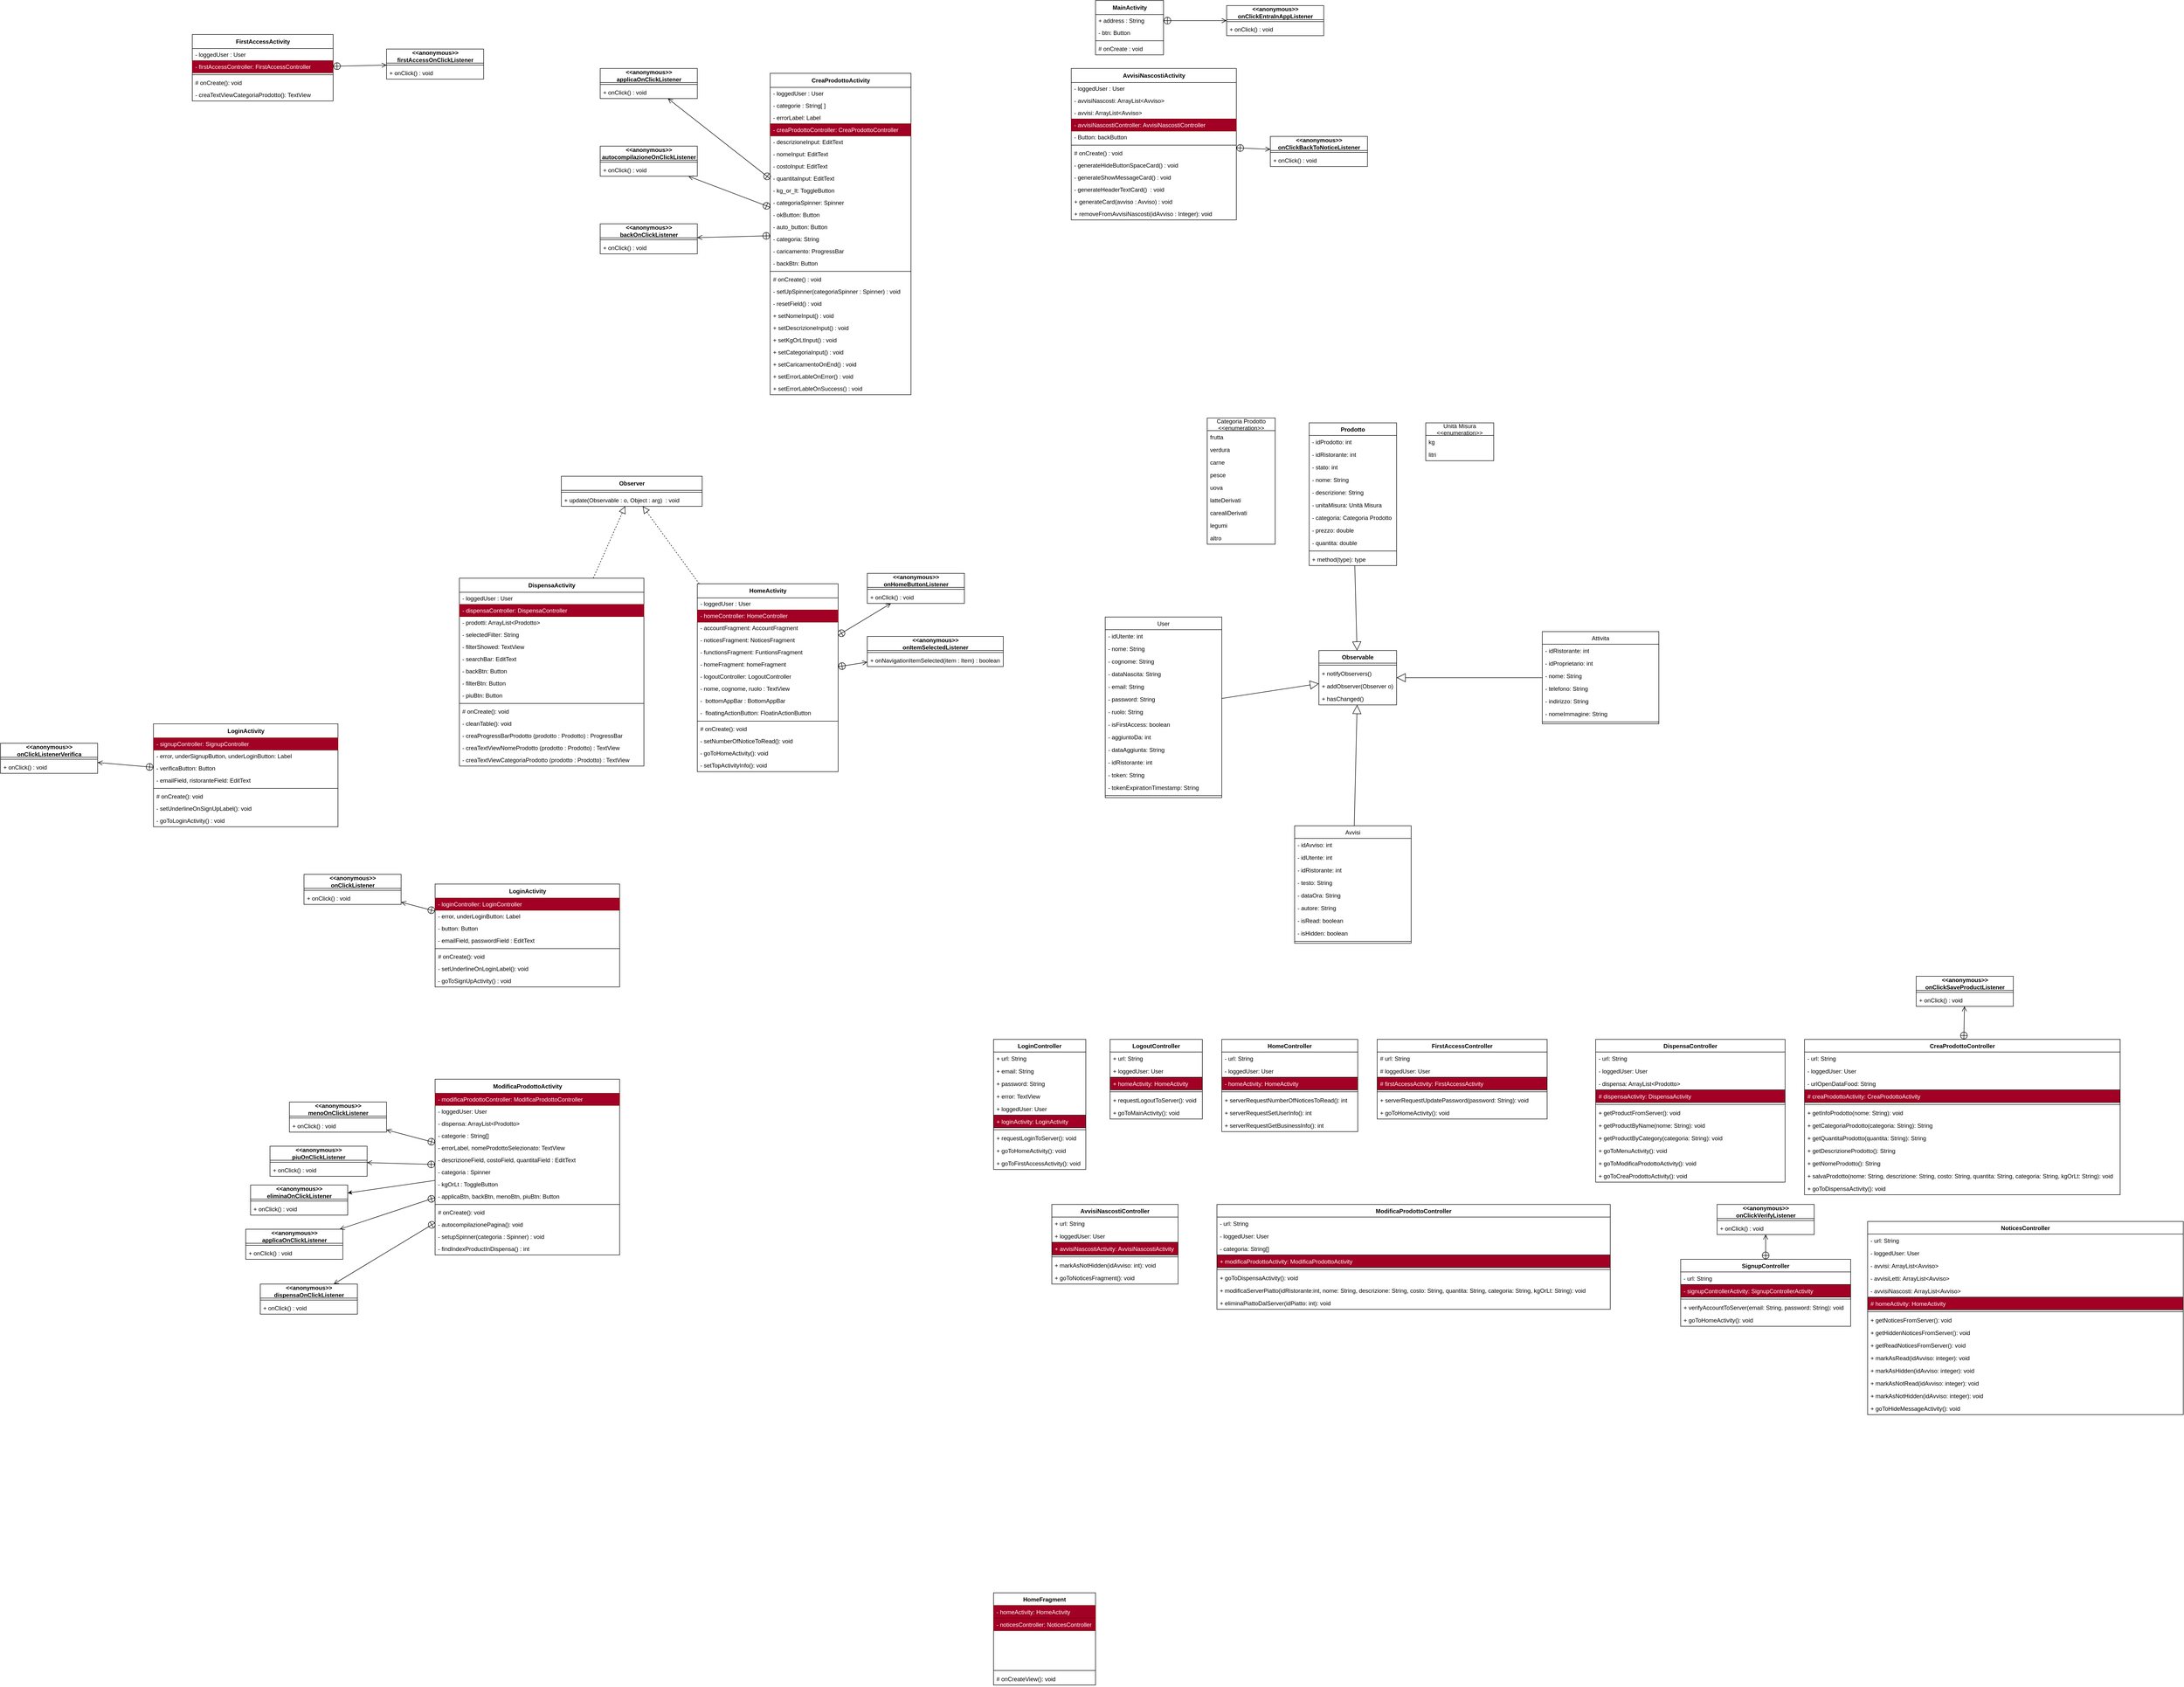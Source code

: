 <mxfile>
    <diagram id="lRteQGzEq0Yd2QYjDLD7" name="Page-1">
        <mxGraphModel dx="3384" dy="553" grid="1" gridSize="10" guides="1" tooltips="1" connect="1" arrows="1" fold="1" page="1" pageScale="1" pageWidth="850" pageHeight="1100" math="0" shadow="0">
            <root>
                <mxCell id="0"/>
                <mxCell id="1" parent="0"/>
                <mxCell id="2" value="MainActivity" style="swimlane;fontStyle=1;align=center;verticalAlign=middle;childLayout=stackLayout;horizontal=1;startSize=29;horizontalStack=0;resizeParent=1;resizeParentMax=0;resizeLast=0;collapsible=0;marginBottom=0;html=1;" parent="1" vertex="1">
                    <mxGeometry x="130" y="20" width="140" height="112" as="geometry"/>
                </mxCell>
                <mxCell id="4" value="+ address : String" style="text;html=1;strokeColor=none;fillColor=none;align=left;verticalAlign=middle;spacingLeft=4;spacingRight=4;overflow=hidden;rotatable=0;points=[[0,0.5],[1,0.5]];portConstraint=eastwest;" parent="2" vertex="1">
                    <mxGeometry y="29" width="140" height="25" as="geometry"/>
                </mxCell>
                <mxCell id="5" value="- btn: Button" style="text;html=1;strokeColor=none;fillColor=none;align=left;verticalAlign=middle;spacingLeft=4;spacingRight=4;overflow=hidden;rotatable=0;points=[[0,0.5],[1,0.5]];portConstraint=eastwest;" parent="2" vertex="1">
                    <mxGeometry y="54" width="140" height="25" as="geometry"/>
                </mxCell>
                <mxCell id="60" value="" style="line;strokeWidth=1;fillColor=none;align=left;verticalAlign=middle;spacingTop=-1;spacingLeft=3;spacingRight=3;rotatable=0;labelPosition=right;points=[];portConstraint=eastwest;strokeColor=inherit;" parent="2" vertex="1">
                    <mxGeometry y="79" width="140" height="8" as="geometry"/>
                </mxCell>
                <mxCell id="62" value="# onCreate : void" style="text;html=1;strokeColor=none;fillColor=none;align=left;verticalAlign=middle;spacingLeft=4;spacingRight=4;overflow=hidden;rotatable=0;points=[[0,0.5],[1,0.5]];portConstraint=eastwest;" parent="2" vertex="1">
                    <mxGeometry y="87" width="140" height="25" as="geometry"/>
                </mxCell>
                <mxCell id="6" value="User" style="swimlane;fontStyle=0;childLayout=stackLayout;horizontal=1;startSize=26;fillColor=none;horizontalStack=0;resizeParent=1;resizeParentMax=0;resizeLast=0;collapsible=1;marginBottom=0;" parent="1" vertex="1">
                    <mxGeometry x="150" y="1290" width="240" height="372" as="geometry"/>
                </mxCell>
                <mxCell id="7" value="- idUtente: int" style="text;strokeColor=none;fillColor=none;align=left;verticalAlign=top;spacingLeft=4;spacingRight=4;overflow=hidden;rotatable=0;points=[[0,0.5],[1,0.5]];portConstraint=eastwest;" parent="6" vertex="1">
                    <mxGeometry y="26" width="240" height="26" as="geometry"/>
                </mxCell>
                <mxCell id="14" value="- nome: String" style="text;strokeColor=none;fillColor=none;align=left;verticalAlign=top;spacingLeft=4;spacingRight=4;overflow=hidden;rotatable=0;points=[[0,0.5],[1,0.5]];portConstraint=eastwest;" parent="6" vertex="1">
                    <mxGeometry y="52" width="240" height="26" as="geometry"/>
                </mxCell>
                <mxCell id="15" value="- cognome: String" style="text;strokeColor=none;fillColor=none;align=left;verticalAlign=top;spacingLeft=4;spacingRight=4;overflow=hidden;rotatable=0;points=[[0,0.5],[1,0.5]];portConstraint=eastwest;" parent="6" vertex="1">
                    <mxGeometry y="78" width="240" height="26" as="geometry"/>
                </mxCell>
                <mxCell id="16" value="- dataNascita: String" style="text;strokeColor=none;fillColor=none;align=left;verticalAlign=top;spacingLeft=4;spacingRight=4;overflow=hidden;rotatable=0;points=[[0,0.5],[1,0.5]];portConstraint=eastwest;" parent="6" vertex="1">
                    <mxGeometry y="104" width="240" height="26" as="geometry"/>
                </mxCell>
                <mxCell id="17" value="- email: String" style="text;strokeColor=none;fillColor=none;align=left;verticalAlign=top;spacingLeft=4;spacingRight=4;overflow=hidden;rotatable=0;points=[[0,0.5],[1,0.5]];portConstraint=eastwest;" parent="6" vertex="1">
                    <mxGeometry y="130" width="240" height="26" as="geometry"/>
                </mxCell>
                <mxCell id="18" value="- password: String" style="text;strokeColor=none;fillColor=none;align=left;verticalAlign=top;spacingLeft=4;spacingRight=4;overflow=hidden;rotatable=0;points=[[0,0.5],[1,0.5]];portConstraint=eastwest;" parent="6" vertex="1">
                    <mxGeometry y="156" width="240" height="26" as="geometry"/>
                </mxCell>
                <mxCell id="19" value="- ruolo: String" style="text;strokeColor=none;fillColor=none;align=left;verticalAlign=top;spacingLeft=4;spacingRight=4;overflow=hidden;rotatable=0;points=[[0,0.5],[1,0.5]];portConstraint=eastwest;" parent="6" vertex="1">
                    <mxGeometry y="182" width="240" height="26" as="geometry"/>
                </mxCell>
                <mxCell id="20" value="- isFirstAccess: boolean" style="text;strokeColor=none;fillColor=none;align=left;verticalAlign=top;spacingLeft=4;spacingRight=4;overflow=hidden;rotatable=0;points=[[0,0.5],[1,0.5]];portConstraint=eastwest;" parent="6" vertex="1">
                    <mxGeometry y="208" width="240" height="26" as="geometry"/>
                </mxCell>
                <mxCell id="27" value="- aggiuntoDa: int" style="text;strokeColor=none;fillColor=none;align=left;verticalAlign=top;spacingLeft=4;spacingRight=4;overflow=hidden;rotatable=0;points=[[0,0.5],[1,0.5]];portConstraint=eastwest;" parent="6" vertex="1">
                    <mxGeometry y="234" width="240" height="26" as="geometry"/>
                </mxCell>
                <mxCell id="28" value="- dataAggiunta: String" style="text;strokeColor=none;fillColor=none;align=left;verticalAlign=top;spacingLeft=4;spacingRight=4;overflow=hidden;rotatable=0;points=[[0,0.5],[1,0.5]];portConstraint=eastwest;" parent="6" vertex="1">
                    <mxGeometry y="260" width="240" height="26" as="geometry"/>
                </mxCell>
                <mxCell id="29" value="- idRistorante: int" style="text;strokeColor=none;fillColor=none;align=left;verticalAlign=top;spacingLeft=4;spacingRight=4;overflow=hidden;rotatable=0;points=[[0,0.5],[1,0.5]];portConstraint=eastwest;" parent="6" vertex="1">
                    <mxGeometry y="286" width="240" height="26" as="geometry"/>
                </mxCell>
                <mxCell id="30" value="- token: String" style="text;strokeColor=none;fillColor=none;align=left;verticalAlign=top;spacingLeft=4;spacingRight=4;overflow=hidden;rotatable=0;points=[[0,0.5],[1,0.5]];portConstraint=eastwest;" parent="6" vertex="1">
                    <mxGeometry y="312" width="240" height="26" as="geometry"/>
                </mxCell>
                <mxCell id="31" value="- tokenExpirationTimestamp: String" style="text;strokeColor=none;fillColor=none;align=left;verticalAlign=top;spacingLeft=4;spacingRight=4;overflow=hidden;rotatable=0;points=[[0,0.5],[1,0.5]];portConstraint=eastwest;" parent="6" vertex="1">
                    <mxGeometry y="338" width="240" height="26" as="geometry"/>
                </mxCell>
                <mxCell id="24" value="" style="line;strokeWidth=1;fillColor=none;align=left;verticalAlign=middle;spacingTop=-1;spacingLeft=3;spacingRight=3;rotatable=0;labelPosition=right;points=[];portConstraint=eastwest;strokeColor=inherit;" parent="6" vertex="1">
                    <mxGeometry y="364" width="240" height="8" as="geometry"/>
                </mxCell>
                <mxCell id="11" value="&amp;lt;&amp;lt;anonymous&amp;gt;&amp;gt;&lt;br&gt;onClickEntraInAppListener" style="swimlane;fontStyle=1;align=center;verticalAlign=middle;childLayout=stackLayout;horizontal=1;startSize=29;horizontalStack=0;resizeParent=1;resizeParentMax=0;resizeLast=0;collapsible=0;marginBottom=0;html=1;" parent="1" vertex="1">
                    <mxGeometry x="400" y="30.5" width="200" height="62" as="geometry"/>
                </mxCell>
                <mxCell id="26" value="" style="line;strokeWidth=1;fillColor=none;align=left;verticalAlign=middle;spacingTop=-1;spacingLeft=3;spacingRight=3;rotatable=0;labelPosition=right;points=[];portConstraint=eastwest;strokeColor=inherit;" parent="11" vertex="1">
                    <mxGeometry y="29" width="200" height="8" as="geometry"/>
                </mxCell>
                <mxCell id="21" value="+ onClick() : void" style="text;html=1;strokeColor=none;fillColor=none;align=left;verticalAlign=middle;spacingLeft=4;spacingRight=4;overflow=hidden;rotatable=0;points=[[0,0.5],[1,0.5]];portConstraint=eastwest;" parent="11" vertex="1">
                    <mxGeometry y="37" width="200" height="25" as="geometry"/>
                </mxCell>
                <mxCell id="33" value="" style="endArrow=open;startArrow=circlePlus;endFill=0;startFill=0;endSize=8;html=1;exitX=1;exitY=0.5;exitDx=0;exitDy=0;entryX=0;entryY=0.5;entryDx=0;entryDy=0;" parent="1" source="4" target="11" edge="1">
                    <mxGeometry width="160" relative="1" as="geometry">
                        <mxPoint x="230" y="240" as="sourcePoint"/>
                        <mxPoint x="390" y="240" as="targetPoint"/>
                    </mxGeometry>
                </mxCell>
                <mxCell id="35" value="AvvisiNascostiActivity" style="swimlane;fontStyle=1;align=center;verticalAlign=middle;childLayout=stackLayout;horizontal=1;startSize=29;horizontalStack=0;resizeParent=1;resizeParentMax=0;resizeLast=0;collapsible=0;marginBottom=0;html=1;" parent="1" vertex="1">
                    <mxGeometry x="80" y="160" width="340" height="312" as="geometry"/>
                </mxCell>
                <mxCell id="36" value="- loggedUser : User" style="text;html=1;strokeColor=none;fillColor=none;align=left;verticalAlign=middle;spacingLeft=4;spacingRight=4;overflow=hidden;rotatable=0;points=[[0,0.5],[1,0.5]];portConstraint=eastwest;" parent="35" vertex="1">
                    <mxGeometry y="29" width="340" height="25" as="geometry"/>
                </mxCell>
                <mxCell id="42" value="- avvisiNascosti: ArrayList&amp;lt;Avviso&amp;gt;" style="text;html=1;strokeColor=none;fillColor=none;align=left;verticalAlign=middle;spacingLeft=4;spacingRight=4;overflow=hidden;rotatable=0;points=[[0,0.5],[1,0.5]];portConstraint=eastwest;" parent="35" vertex="1">
                    <mxGeometry y="54" width="340" height="25" as="geometry"/>
                </mxCell>
                <mxCell id="46" value="- avvisi: ArrayList&amp;lt;Avviso&amp;gt;" style="text;html=1;strokeColor=none;fillColor=none;align=left;verticalAlign=middle;spacingLeft=4;spacingRight=4;overflow=hidden;rotatable=0;points=[[0,0.5],[1,0.5]];portConstraint=eastwest;" parent="35" vertex="1">
                    <mxGeometry y="79" width="340" height="25" as="geometry"/>
                </mxCell>
                <mxCell id="49" value="- avvisiNascostiController: AvvisiNascostiController" style="text;html=1;strokeColor=#6F0000;fillColor=#a20025;align=left;verticalAlign=middle;spacingLeft=4;spacingRight=4;overflow=hidden;rotatable=0;points=[[0,0.5],[1,0.5]];portConstraint=eastwest;fontColor=#ffffff;" parent="35" vertex="1">
                    <mxGeometry y="104" width="340" height="25" as="geometry"/>
                </mxCell>
                <mxCell id="53" value="- Button: backButton" style="text;html=1;strokeColor=none;fillColor=none;align=left;verticalAlign=middle;spacingLeft=4;spacingRight=4;overflow=hidden;rotatable=0;points=[[0,0.5],[1,0.5]];portConstraint=eastwest;" parent="35" vertex="1">
                    <mxGeometry y="129" width="340" height="25" as="geometry"/>
                </mxCell>
                <mxCell id="58" value="" style="line;strokeWidth=1;fillColor=none;align=left;verticalAlign=middle;spacingTop=-1;spacingLeft=3;spacingRight=3;rotatable=0;labelPosition=right;points=[];portConstraint=eastwest;strokeColor=inherit;" parent="35" vertex="1">
                    <mxGeometry y="154" width="340" height="8" as="geometry"/>
                </mxCell>
                <mxCell id="59" value="# onCreate() : void" style="text;html=1;strokeColor=none;fillColor=none;align=left;verticalAlign=middle;spacingLeft=4;spacingRight=4;overflow=hidden;rotatable=0;points=[[0,0.5],[1,0.5]];portConstraint=eastwest;" parent="35" vertex="1">
                    <mxGeometry y="162" width="340" height="25" as="geometry"/>
                </mxCell>
                <mxCell id="88" value="- generateHideButtonSpaceCard()&amp;nbsp;: void" style="text;html=1;strokeColor=none;fillColor=none;align=left;verticalAlign=middle;spacingLeft=4;spacingRight=4;overflow=hidden;rotatable=0;points=[[0,0.5],[1,0.5]];portConstraint=eastwest;" parent="35" vertex="1">
                    <mxGeometry y="187" width="340" height="25" as="geometry"/>
                </mxCell>
                <mxCell id="89" value="- generateShowMessageCard()&amp;nbsp;: void" style="text;html=1;strokeColor=none;fillColor=none;align=left;verticalAlign=middle;spacingLeft=4;spacingRight=4;overflow=hidden;rotatable=0;points=[[0,0.5],[1,0.5]];portConstraint=eastwest;" parent="35" vertex="1">
                    <mxGeometry y="212" width="340" height="25" as="geometry"/>
                </mxCell>
                <mxCell id="90" value="- generateHeaderTextCard()&amp;nbsp; : void" style="text;html=1;strokeColor=none;fillColor=none;align=left;verticalAlign=middle;spacingLeft=4;spacingRight=4;overflow=hidden;rotatable=0;points=[[0,0.5],[1,0.5]];portConstraint=eastwest;" parent="35" vertex="1">
                    <mxGeometry y="237" width="340" height="25" as="geometry"/>
                </mxCell>
                <mxCell id="106" value="+ generateCard(avviso : Avviso) : void" style="text;html=1;strokeColor=none;fillColor=none;align=left;verticalAlign=middle;spacingLeft=4;spacingRight=4;overflow=hidden;rotatable=0;points=[[0,0.5],[1,0.5]];portConstraint=eastwest;" parent="35" vertex="1">
                    <mxGeometry y="262" width="340" height="25" as="geometry"/>
                </mxCell>
                <mxCell id="107" value="+ removeFromAvvisiNascosti(idAvviso : Integer): void" style="text;html=1;strokeColor=none;fillColor=none;align=left;verticalAlign=middle;spacingLeft=4;spacingRight=4;overflow=hidden;rotatable=0;points=[[0,0.5],[1,0.5]];portConstraint=eastwest;" parent="35" vertex="1">
                    <mxGeometry y="287" width="340" height="25" as="geometry"/>
                </mxCell>
                <mxCell id="38" value="Prodotto" style="swimlane;fontStyle=1;align=center;verticalAlign=top;childLayout=stackLayout;horizontal=1;startSize=26;horizontalStack=0;resizeParent=1;resizeParentMax=0;resizeLast=0;collapsible=1;marginBottom=0;" parent="1" vertex="1">
                    <mxGeometry x="570" y="890" width="180" height="294" as="geometry"/>
                </mxCell>
                <mxCell id="39" value="- idProdotto: int" style="text;strokeColor=none;fillColor=none;align=left;verticalAlign=top;spacingLeft=4;spacingRight=4;overflow=hidden;rotatable=0;points=[[0,0.5],[1,0.5]];portConstraint=eastwest;" parent="38" vertex="1">
                    <mxGeometry y="26" width="180" height="26" as="geometry"/>
                </mxCell>
                <mxCell id="43" value="- idRistorante: int" style="text;strokeColor=none;fillColor=none;align=left;verticalAlign=top;spacingLeft=4;spacingRight=4;overflow=hidden;rotatable=0;points=[[0,0.5],[1,0.5]];portConstraint=eastwest;" parent="38" vertex="1">
                    <mxGeometry y="52" width="180" height="26" as="geometry"/>
                </mxCell>
                <mxCell id="44" value="- stato: int" style="text;strokeColor=none;fillColor=none;align=left;verticalAlign=top;spacingLeft=4;spacingRight=4;overflow=hidden;rotatable=0;points=[[0,0.5],[1,0.5]];portConstraint=eastwest;" parent="38" vertex="1">
                    <mxGeometry y="78" width="180" height="26" as="geometry"/>
                </mxCell>
                <mxCell id="45" value="- nome: String" style="text;strokeColor=none;fillColor=none;align=left;verticalAlign=top;spacingLeft=4;spacingRight=4;overflow=hidden;rotatable=0;points=[[0,0.5],[1,0.5]];portConstraint=eastwest;" parent="38" vertex="1">
                    <mxGeometry y="104" width="180" height="26" as="geometry"/>
                </mxCell>
                <mxCell id="47" value="- descrizione: String" style="text;strokeColor=none;fillColor=none;align=left;verticalAlign=top;spacingLeft=4;spacingRight=4;overflow=hidden;rotatable=0;points=[[0,0.5],[1,0.5]];portConstraint=eastwest;" parent="38" vertex="1">
                    <mxGeometry y="130" width="180" height="26" as="geometry"/>
                </mxCell>
                <mxCell id="48" value="- unitaMisura: Unità Misura" style="text;strokeColor=none;fillColor=none;align=left;verticalAlign=top;spacingLeft=4;spacingRight=4;overflow=hidden;rotatable=0;points=[[0,0.5],[1,0.5]];portConstraint=eastwest;" parent="38" vertex="1">
                    <mxGeometry y="156" width="180" height="26" as="geometry"/>
                </mxCell>
                <mxCell id="50" value="- categoria: Categoria Prodotto" style="text;strokeColor=none;fillColor=none;align=left;verticalAlign=top;spacingLeft=4;spacingRight=4;overflow=hidden;rotatable=0;points=[[0,0.5],[1,0.5]];portConstraint=eastwest;" parent="38" vertex="1">
                    <mxGeometry y="182" width="180" height="26" as="geometry"/>
                </mxCell>
                <mxCell id="51" value="- prezzo: double" style="text;strokeColor=none;fillColor=none;align=left;verticalAlign=top;spacingLeft=4;spacingRight=4;overflow=hidden;rotatable=0;points=[[0,0.5],[1,0.5]];portConstraint=eastwest;" parent="38" vertex="1">
                    <mxGeometry y="208" width="180" height="26" as="geometry"/>
                </mxCell>
                <mxCell id="52" value="- quantita: double" style="text;strokeColor=none;fillColor=none;align=left;verticalAlign=top;spacingLeft=4;spacingRight=4;overflow=hidden;rotatable=0;points=[[0,0.5],[1,0.5]];portConstraint=eastwest;" parent="38" vertex="1">
                    <mxGeometry y="234" width="180" height="26" as="geometry"/>
                </mxCell>
                <mxCell id="40" value="" style="line;strokeWidth=1;fillColor=none;align=left;verticalAlign=middle;spacingTop=-1;spacingLeft=3;spacingRight=3;rotatable=0;labelPosition=right;points=[];portConstraint=eastwest;strokeColor=inherit;" parent="38" vertex="1">
                    <mxGeometry y="260" width="180" height="8" as="geometry"/>
                </mxCell>
                <mxCell id="41" value="+ method(type): type" style="text;strokeColor=none;fillColor=none;align=left;verticalAlign=top;spacingLeft=4;spacingRight=4;overflow=hidden;rotatable=0;points=[[0,0.5],[1,0.5]];portConstraint=eastwest;" parent="38" vertex="1">
                    <mxGeometry y="268" width="180" height="26" as="geometry"/>
                </mxCell>
                <mxCell id="54" value="Categoria Prodotto&#10;&lt;&lt;enumeration&gt;&gt;" style="swimlane;fontStyle=0;childLayout=stackLayout;horizontal=1;startSize=26;fillColor=none;horizontalStack=0;resizeParent=1;resizeParentMax=0;resizeLast=0;collapsible=1;marginBottom=0;" parent="1" vertex="1">
                    <mxGeometry x="360" y="880" width="140" height="260" as="geometry"/>
                </mxCell>
                <mxCell id="55" value="frutta" style="text;strokeColor=none;fillColor=none;align=left;verticalAlign=top;spacingLeft=4;spacingRight=4;overflow=hidden;rotatable=0;points=[[0,0.5],[1,0.5]];portConstraint=eastwest;" parent="54" vertex="1">
                    <mxGeometry y="26" width="140" height="26" as="geometry"/>
                </mxCell>
                <mxCell id="61" value="verdura" style="text;strokeColor=none;fillColor=none;align=left;verticalAlign=top;spacingLeft=4;spacingRight=4;overflow=hidden;rotatable=0;points=[[0,0.5],[1,0.5]];portConstraint=eastwest;" parent="54" vertex="1">
                    <mxGeometry y="52" width="140" height="26" as="geometry"/>
                </mxCell>
                <mxCell id="63" value="carne" style="text;strokeColor=none;fillColor=none;align=left;verticalAlign=top;spacingLeft=4;spacingRight=4;overflow=hidden;rotatable=0;points=[[0,0.5],[1,0.5]];portConstraint=eastwest;" parent="54" vertex="1">
                    <mxGeometry y="78" width="140" height="26" as="geometry"/>
                </mxCell>
                <mxCell id="64" value="pesce" style="text;strokeColor=none;fillColor=none;align=left;verticalAlign=top;spacingLeft=4;spacingRight=4;overflow=hidden;rotatable=0;points=[[0,0.5],[1,0.5]];portConstraint=eastwest;" parent="54" vertex="1">
                    <mxGeometry y="104" width="140" height="26" as="geometry"/>
                </mxCell>
                <mxCell id="65" value="uova" style="text;strokeColor=none;fillColor=none;align=left;verticalAlign=top;spacingLeft=4;spacingRight=4;overflow=hidden;rotatable=0;points=[[0,0.5],[1,0.5]];portConstraint=eastwest;" parent="54" vertex="1">
                    <mxGeometry y="130" width="140" height="26" as="geometry"/>
                </mxCell>
                <mxCell id="66" value="latteDerivati" style="text;strokeColor=none;fillColor=none;align=left;verticalAlign=top;spacingLeft=4;spacingRight=4;overflow=hidden;rotatable=0;points=[[0,0.5],[1,0.5]];portConstraint=eastwest;" parent="54" vertex="1">
                    <mxGeometry y="156" width="140" height="26" as="geometry"/>
                </mxCell>
                <mxCell id="72" value="carealiDerivati" style="text;strokeColor=none;fillColor=none;align=left;verticalAlign=top;spacingLeft=4;spacingRight=4;overflow=hidden;rotatable=0;points=[[0,0.5],[1,0.5]];portConstraint=eastwest;" parent="54" vertex="1">
                    <mxGeometry y="182" width="140" height="26" as="geometry"/>
                </mxCell>
                <mxCell id="73" value="legumi" style="text;strokeColor=none;fillColor=none;align=left;verticalAlign=top;spacingLeft=4;spacingRight=4;overflow=hidden;rotatable=0;points=[[0,0.5],[1,0.5]];portConstraint=eastwest;" parent="54" vertex="1">
                    <mxGeometry y="208" width="140" height="26" as="geometry"/>
                </mxCell>
                <mxCell id="74" value="altro" style="text;strokeColor=none;fillColor=none;align=left;verticalAlign=top;spacingLeft=4;spacingRight=4;overflow=hidden;rotatable=0;points=[[0,0.5],[1,0.5]];portConstraint=eastwest;" parent="54" vertex="1">
                    <mxGeometry y="234" width="140" height="26" as="geometry"/>
                </mxCell>
                <mxCell id="68" value="&amp;lt;&amp;lt;anonymous&amp;gt;&amp;gt;&lt;br&gt;onClickBackToNoticeListener" style="swimlane;fontStyle=1;align=center;verticalAlign=middle;childLayout=stackLayout;horizontal=1;startSize=29;horizontalStack=0;resizeParent=1;resizeParentMax=0;resizeLast=0;collapsible=0;marginBottom=0;html=1;" parent="1" vertex="1">
                    <mxGeometry x="490" y="300" width="200" height="62" as="geometry"/>
                </mxCell>
                <mxCell id="69" value="" style="line;strokeWidth=1;fillColor=none;align=left;verticalAlign=middle;spacingTop=-1;spacingLeft=3;spacingRight=3;rotatable=0;labelPosition=right;points=[];portConstraint=eastwest;strokeColor=inherit;" parent="68" vertex="1">
                    <mxGeometry y="29" width="200" height="8" as="geometry"/>
                </mxCell>
                <mxCell id="70" value="+ onClick() : void" style="text;html=1;strokeColor=none;fillColor=none;align=left;verticalAlign=middle;spacingLeft=4;spacingRight=4;overflow=hidden;rotatable=0;points=[[0,0.5],[1,0.5]];portConstraint=eastwest;" parent="68" vertex="1">
                    <mxGeometry y="37" width="200" height="25" as="geometry"/>
                </mxCell>
                <mxCell id="75" value="Unità Misura&#10;&lt;&lt;enumeration&gt;&gt;" style="swimlane;fontStyle=0;childLayout=stackLayout;horizontal=1;startSize=26;fillColor=none;horizontalStack=0;resizeParent=1;resizeParentMax=0;resizeLast=0;collapsible=1;marginBottom=0;" parent="1" vertex="1">
                    <mxGeometry x="810" y="890" width="140" height="78" as="geometry"/>
                </mxCell>
                <mxCell id="76" value="kg" style="text;strokeColor=none;fillColor=none;align=left;verticalAlign=top;spacingLeft=4;spacingRight=4;overflow=hidden;rotatable=0;points=[[0,0.5],[1,0.5]];portConstraint=eastwest;" parent="75" vertex="1">
                    <mxGeometry y="26" width="140" height="26" as="geometry"/>
                </mxCell>
                <mxCell id="86" value="litri" style="text;strokeColor=none;fillColor=none;align=left;verticalAlign=top;spacingLeft=4;spacingRight=4;overflow=hidden;rotatable=0;points=[[0,0.5],[1,0.5]];portConstraint=eastwest;" parent="75" vertex="1">
                    <mxGeometry y="52" width="140" height="26" as="geometry"/>
                </mxCell>
                <mxCell id="91" value="Avvisi" style="swimlane;fontStyle=0;childLayout=stackLayout;horizontal=1;startSize=26;fillColor=none;horizontalStack=0;resizeParent=1;resizeParentMax=0;resizeLast=0;collapsible=1;marginBottom=0;" parent="1" vertex="1">
                    <mxGeometry x="540" y="1720" width="240" height="242" as="geometry"/>
                </mxCell>
                <mxCell id="104" value="- idAvviso: int" style="text;strokeColor=none;fillColor=none;align=left;verticalAlign=top;spacingLeft=4;spacingRight=4;overflow=hidden;rotatable=0;points=[[0,0.5],[1,0.5]];portConstraint=eastwest;" parent="91" vertex="1">
                    <mxGeometry y="26" width="240" height="26" as="geometry"/>
                </mxCell>
                <mxCell id="108" value="- idUtente: int" style="text;strokeColor=none;fillColor=none;align=left;verticalAlign=top;spacingLeft=4;spacingRight=4;overflow=hidden;rotatable=0;points=[[0,0.5],[1,0.5]];portConstraint=eastwest;" parent="91" vertex="1">
                    <mxGeometry y="52" width="240" height="26" as="geometry"/>
                </mxCell>
                <mxCell id="109" value="- idRistorante: int" style="text;strokeColor=none;fillColor=none;align=left;verticalAlign=top;spacingLeft=4;spacingRight=4;overflow=hidden;rotatable=0;points=[[0,0.5],[1,0.5]];portConstraint=eastwest;" parent="91" vertex="1">
                    <mxGeometry y="78" width="240" height="26" as="geometry"/>
                </mxCell>
                <mxCell id="110" value="- testo: String" style="text;strokeColor=none;fillColor=none;align=left;verticalAlign=top;spacingLeft=4;spacingRight=4;overflow=hidden;rotatable=0;points=[[0,0.5],[1,0.5]];portConstraint=eastwest;" parent="91" vertex="1">
                    <mxGeometry y="104" width="240" height="26" as="geometry"/>
                </mxCell>
                <mxCell id="112" value="- dataOra: String" style="text;strokeColor=none;fillColor=none;align=left;verticalAlign=top;spacingLeft=4;spacingRight=4;overflow=hidden;rotatable=0;points=[[0,0.5],[1,0.5]];portConstraint=eastwest;" parent="91" vertex="1">
                    <mxGeometry y="130" width="240" height="26" as="geometry"/>
                </mxCell>
                <mxCell id="113" value="- autore: String" style="text;strokeColor=none;fillColor=none;align=left;verticalAlign=top;spacingLeft=4;spacingRight=4;overflow=hidden;rotatable=0;points=[[0,0.5],[1,0.5]];portConstraint=eastwest;" parent="91" vertex="1">
                    <mxGeometry y="156" width="240" height="26" as="geometry"/>
                </mxCell>
                <mxCell id="114" value="- isRead: boolean" style="text;strokeColor=none;fillColor=none;align=left;verticalAlign=top;spacingLeft=4;spacingRight=4;overflow=hidden;rotatable=0;points=[[0,0.5],[1,0.5]];portConstraint=eastwest;" parent="91" vertex="1">
                    <mxGeometry y="182" width="240" height="26" as="geometry"/>
                </mxCell>
                <mxCell id="115" value="- isHidden: boolean" style="text;strokeColor=none;fillColor=none;align=left;verticalAlign=top;spacingLeft=4;spacingRight=4;overflow=hidden;rotatable=0;points=[[0,0.5],[1,0.5]];portConstraint=eastwest;" parent="91" vertex="1">
                    <mxGeometry y="208" width="240" height="26" as="geometry"/>
                </mxCell>
                <mxCell id="105" value="" style="line;strokeWidth=1;fillColor=none;align=left;verticalAlign=middle;spacingTop=-1;spacingLeft=3;spacingRight=3;rotatable=0;labelPosition=right;points=[];portConstraint=eastwest;strokeColor=inherit;" parent="91" vertex="1">
                    <mxGeometry y="234" width="240" height="8" as="geometry"/>
                </mxCell>
                <mxCell id="111" value="" style="endArrow=open;startArrow=circlePlus;endFill=0;startFill=0;endSize=8;html=1;" parent="1" source="35" target="68" edge="1">
                    <mxGeometry width="160" relative="1" as="geometry">
                        <mxPoint x="400" y="270" as="sourcePoint"/>
                        <mxPoint x="530" y="270" as="targetPoint"/>
                    </mxGeometry>
                </mxCell>
                <mxCell id="116" value="CreaProdottoActivity" style="swimlane;fontStyle=1;align=center;verticalAlign=middle;childLayout=stackLayout;horizontal=1;startSize=29;horizontalStack=0;resizeParent=1;resizeParentMax=0;resizeLast=0;collapsible=0;marginBottom=0;html=1;" parent="1" vertex="1">
                    <mxGeometry x="-540" y="170" width="290" height="662" as="geometry"/>
                </mxCell>
                <mxCell id="117" value="- loggedUser : User" style="text;html=1;strokeColor=none;fillColor=none;align=left;verticalAlign=middle;spacingLeft=4;spacingRight=4;overflow=hidden;rotatable=0;points=[[0,0.5],[1,0.5]];portConstraint=eastwest;" parent="116" vertex="1">
                    <mxGeometry y="29" width="290" height="25" as="geometry"/>
                </mxCell>
                <mxCell id="118" value="- categorie : String[ ]" style="text;html=1;strokeColor=none;fillColor=none;align=left;verticalAlign=middle;spacingLeft=4;spacingRight=4;overflow=hidden;rotatable=0;points=[[0,0.5],[1,0.5]];portConstraint=eastwest;" parent="116" vertex="1">
                    <mxGeometry y="54" width="290" height="25" as="geometry"/>
                </mxCell>
                <mxCell id="119" value="- errorLabel: Label" style="text;html=1;strokeColor=none;fillColor=none;align=left;verticalAlign=middle;spacingLeft=4;spacingRight=4;overflow=hidden;rotatable=0;points=[[0,0.5],[1,0.5]];portConstraint=eastwest;" parent="116" vertex="1">
                    <mxGeometry y="79" width="290" height="25" as="geometry"/>
                </mxCell>
                <mxCell id="120" value="- creaProdottoController: CreaProdottoController" style="text;html=1;strokeColor=#6F0000;fillColor=#a20025;align=left;verticalAlign=middle;spacingLeft=4;spacingRight=4;overflow=hidden;rotatable=0;points=[[0,0.5],[1,0.5]];portConstraint=eastwest;fontColor=#ffffff;" parent="116" vertex="1">
                    <mxGeometry y="104" width="290" height="25" as="geometry"/>
                </mxCell>
                <mxCell id="121" value="- descrizioneInput: EditText" style="text;html=1;strokeColor=none;fillColor=none;align=left;verticalAlign=middle;spacingLeft=4;spacingRight=4;overflow=hidden;rotatable=0;points=[[0,0.5],[1,0.5]];portConstraint=eastwest;" parent="116" vertex="1">
                    <mxGeometry y="129" width="290" height="25" as="geometry"/>
                </mxCell>
                <mxCell id="146" value="- nomeInput: EditText" style="text;html=1;strokeColor=none;fillColor=none;align=left;verticalAlign=middle;spacingLeft=4;spacingRight=4;overflow=hidden;rotatable=0;points=[[0,0.5],[1,0.5]];portConstraint=eastwest;" parent="116" vertex="1">
                    <mxGeometry y="154" width="290" height="25" as="geometry"/>
                </mxCell>
                <mxCell id="147" value="- costoInput: EditText" style="text;html=1;strokeColor=none;fillColor=none;align=left;verticalAlign=middle;spacingLeft=4;spacingRight=4;overflow=hidden;rotatable=0;points=[[0,0.5],[1,0.5]];portConstraint=eastwest;" parent="116" vertex="1">
                    <mxGeometry y="179" width="290" height="25" as="geometry"/>
                </mxCell>
                <mxCell id="148" value="- quantitaInput: EditText" style="text;html=1;strokeColor=none;fillColor=none;align=left;verticalAlign=middle;spacingLeft=4;spacingRight=4;overflow=hidden;rotatable=0;points=[[0,0.5],[1,0.5]];portConstraint=eastwest;" parent="116" vertex="1">
                    <mxGeometry y="204" width="290" height="25" as="geometry"/>
                </mxCell>
                <mxCell id="149" value="- kg_or_lt: ToggleButton" style="text;html=1;strokeColor=none;fillColor=none;align=left;verticalAlign=middle;spacingLeft=4;spacingRight=4;overflow=hidden;rotatable=0;points=[[0,0.5],[1,0.5]];portConstraint=eastwest;" parent="116" vertex="1">
                    <mxGeometry y="229" width="290" height="25" as="geometry"/>
                </mxCell>
                <mxCell id="150" value="- categoriaSpinner: Spinner" style="text;html=1;strokeColor=none;fillColor=none;align=left;verticalAlign=middle;spacingLeft=4;spacingRight=4;overflow=hidden;rotatable=0;points=[[0,0.5],[1,0.5]];portConstraint=eastwest;" parent="116" vertex="1">
                    <mxGeometry y="254" width="290" height="25" as="geometry"/>
                </mxCell>
                <mxCell id="151" value="- okButton: Button" style="text;html=1;strokeColor=none;fillColor=none;align=left;verticalAlign=middle;spacingLeft=4;spacingRight=4;overflow=hidden;rotatable=0;points=[[0,0.5],[1,0.5]];portConstraint=eastwest;" parent="116" vertex="1">
                    <mxGeometry y="279" width="290" height="25" as="geometry"/>
                </mxCell>
                <mxCell id="152" value="- auto_button: Button" style="text;html=1;strokeColor=none;fillColor=none;align=left;verticalAlign=middle;spacingLeft=4;spacingRight=4;overflow=hidden;rotatable=0;points=[[0,0.5],[1,0.5]];portConstraint=eastwest;" parent="116" vertex="1">
                    <mxGeometry y="304" width="290" height="25" as="geometry"/>
                </mxCell>
                <mxCell id="153" value="- categoria: String" style="text;html=1;strokeColor=none;fillColor=none;align=left;verticalAlign=middle;spacingLeft=4;spacingRight=4;overflow=hidden;rotatable=0;points=[[0,0.5],[1,0.5]];portConstraint=eastwest;" parent="116" vertex="1">
                    <mxGeometry y="329" width="290" height="25" as="geometry"/>
                </mxCell>
                <mxCell id="154" value="- caricamento: ProgressBar" style="text;html=1;strokeColor=none;fillColor=none;align=left;verticalAlign=middle;spacingLeft=4;spacingRight=4;overflow=hidden;rotatable=0;points=[[0,0.5],[1,0.5]];portConstraint=eastwest;" parent="116" vertex="1">
                    <mxGeometry y="354" width="290" height="25" as="geometry"/>
                </mxCell>
                <mxCell id="159" value="- backBtn: Button" style="text;html=1;strokeColor=none;fillColor=none;align=left;verticalAlign=middle;spacingLeft=4;spacingRight=4;overflow=hidden;rotatable=0;points=[[0,0.5],[1,0.5]];portConstraint=eastwest;" parent="116" vertex="1">
                    <mxGeometry y="379" width="290" height="25" as="geometry"/>
                </mxCell>
                <mxCell id="122" value="" style="line;strokeWidth=1;fillColor=none;align=left;verticalAlign=middle;spacingTop=-1;spacingLeft=3;spacingRight=3;rotatable=0;labelPosition=right;points=[];portConstraint=eastwest;strokeColor=inherit;" parent="116" vertex="1">
                    <mxGeometry y="404" width="290" height="8" as="geometry"/>
                </mxCell>
                <mxCell id="123" value="# onCreate() : void" style="text;html=1;strokeColor=none;fillColor=none;align=left;verticalAlign=middle;spacingLeft=4;spacingRight=4;overflow=hidden;rotatable=0;points=[[0,0.5],[1,0.5]];portConstraint=eastwest;" parent="116" vertex="1">
                    <mxGeometry y="412" width="290" height="25" as="geometry"/>
                </mxCell>
                <mxCell id="124" value="- setUpSpinner(categoriaSpinner : Spinner) : void" style="text;html=1;strokeColor=none;fillColor=none;align=left;verticalAlign=middle;spacingLeft=4;spacingRight=4;overflow=hidden;rotatable=0;points=[[0,0.5],[1,0.5]];portConstraint=eastwest;" parent="116" vertex="1">
                    <mxGeometry y="437" width="290" height="25" as="geometry"/>
                </mxCell>
                <mxCell id="125" value="- resetField() : void" style="text;html=1;strokeColor=none;fillColor=none;align=left;verticalAlign=middle;spacingLeft=4;spacingRight=4;overflow=hidden;rotatable=0;points=[[0,0.5],[1,0.5]];portConstraint=eastwest;" parent="116" vertex="1">
                    <mxGeometry y="462" width="290" height="25" as="geometry"/>
                </mxCell>
                <mxCell id="126" value="+ setNomeInput() : void" style="text;html=1;strokeColor=none;fillColor=none;align=left;verticalAlign=middle;spacingLeft=4;spacingRight=4;overflow=hidden;rotatable=0;points=[[0,0.5],[1,0.5]];portConstraint=eastwest;" parent="116" vertex="1">
                    <mxGeometry y="487" width="290" height="25" as="geometry"/>
                </mxCell>
                <mxCell id="127" value="+ setDescrizioneInput() : void" style="text;html=1;strokeColor=none;fillColor=none;align=left;verticalAlign=middle;spacingLeft=4;spacingRight=4;overflow=hidden;rotatable=0;points=[[0,0.5],[1,0.5]];portConstraint=eastwest;" parent="116" vertex="1">
                    <mxGeometry y="512" width="290" height="25" as="geometry"/>
                </mxCell>
                <mxCell id="128" value="+ setKgOrLtInput() : void" style="text;html=1;strokeColor=none;fillColor=none;align=left;verticalAlign=middle;spacingLeft=4;spacingRight=4;overflow=hidden;rotatable=0;points=[[0,0.5],[1,0.5]];portConstraint=eastwest;" parent="116" vertex="1">
                    <mxGeometry y="537" width="290" height="25" as="geometry"/>
                </mxCell>
                <mxCell id="129" value="+ setCategoriaInput() : void" style="text;html=1;strokeColor=none;fillColor=none;align=left;verticalAlign=middle;spacingLeft=4;spacingRight=4;overflow=hidden;rotatable=0;points=[[0,0.5],[1,0.5]];portConstraint=eastwest;" parent="116" vertex="1">
                    <mxGeometry y="562" width="290" height="25" as="geometry"/>
                </mxCell>
                <mxCell id="165" value="+ setCaricamentoOnEnd() : void" style="text;html=1;strokeColor=none;fillColor=none;align=left;verticalAlign=middle;spacingLeft=4;spacingRight=4;overflow=hidden;rotatable=0;points=[[0,0.5],[1,0.5]];portConstraint=eastwest;" parent="116" vertex="1">
                    <mxGeometry y="587" width="290" height="25" as="geometry"/>
                </mxCell>
                <mxCell id="166" value="+ setErrorLableOnError() : void" style="text;html=1;strokeColor=none;fillColor=none;align=left;verticalAlign=middle;spacingLeft=4;spacingRight=4;overflow=hidden;rotatable=0;points=[[0,0.5],[1,0.5]];portConstraint=eastwest;" parent="116" vertex="1">
                    <mxGeometry y="612" width="290" height="25" as="geometry"/>
                </mxCell>
                <mxCell id="167" value="+ setErrorLableOnSuccess() : void" style="text;html=1;strokeColor=none;fillColor=none;align=left;verticalAlign=middle;spacingLeft=4;spacingRight=4;overflow=hidden;rotatable=0;points=[[0,0.5],[1,0.5]];portConstraint=eastwest;" parent="116" vertex="1">
                    <mxGeometry y="637" width="290" height="25" as="geometry"/>
                </mxCell>
                <mxCell id="131" value="Attivita" style="swimlane;fontStyle=0;childLayout=stackLayout;horizontal=1;startSize=26;fillColor=none;horizontalStack=0;resizeParent=1;resizeParentMax=0;resizeLast=0;collapsible=1;marginBottom=0;" parent="1" vertex="1">
                    <mxGeometry x="1050" y="1320" width="240" height="190" as="geometry"/>
                </mxCell>
                <mxCell id="139" value="- idRistorante: int" style="text;strokeColor=none;fillColor=none;align=left;verticalAlign=top;spacingLeft=4;spacingRight=4;overflow=hidden;rotatable=0;points=[[0,0.5],[1,0.5]];portConstraint=eastwest;" parent="131" vertex="1">
                    <mxGeometry y="26" width="240" height="26" as="geometry"/>
                </mxCell>
                <mxCell id="141" value="- idProprietario: int" style="text;strokeColor=none;fillColor=none;align=left;verticalAlign=top;spacingLeft=4;spacingRight=4;overflow=hidden;rotatable=0;points=[[0,0.5],[1,0.5]];portConstraint=eastwest;" parent="131" vertex="1">
                    <mxGeometry y="52" width="240" height="26" as="geometry"/>
                </mxCell>
                <mxCell id="142" value="- nome: String" style="text;strokeColor=none;fillColor=none;align=left;verticalAlign=top;spacingLeft=4;spacingRight=4;overflow=hidden;rotatable=0;points=[[0,0.5],[1,0.5]];portConstraint=eastwest;" parent="131" vertex="1">
                    <mxGeometry y="78" width="240" height="26" as="geometry"/>
                </mxCell>
                <mxCell id="143" value="- telefono: String" style="text;strokeColor=none;fillColor=none;align=left;verticalAlign=top;spacingLeft=4;spacingRight=4;overflow=hidden;rotatable=0;points=[[0,0.5],[1,0.5]];portConstraint=eastwest;" parent="131" vertex="1">
                    <mxGeometry y="104" width="240" height="26" as="geometry"/>
                </mxCell>
                <mxCell id="145" value="- indirizzo: String" style="text;strokeColor=none;fillColor=none;align=left;verticalAlign=top;spacingLeft=4;spacingRight=4;overflow=hidden;rotatable=0;points=[[0,0.5],[1,0.5]];portConstraint=eastwest;" parent="131" vertex="1">
                    <mxGeometry y="130" width="240" height="26" as="geometry"/>
                </mxCell>
                <mxCell id="144" value="- nomeImmagine: String" style="text;strokeColor=none;fillColor=none;align=left;verticalAlign=top;spacingLeft=4;spacingRight=4;overflow=hidden;rotatable=0;points=[[0,0.5],[1,0.5]];portConstraint=eastwest;" parent="131" vertex="1">
                    <mxGeometry y="156" width="240" height="26" as="geometry"/>
                </mxCell>
                <mxCell id="140" value="" style="line;strokeWidth=1;fillColor=none;align=left;verticalAlign=middle;spacingTop=-1;spacingLeft=3;spacingRight=3;rotatable=0;labelPosition=right;points=[];portConstraint=eastwest;strokeColor=inherit;" parent="131" vertex="1">
                    <mxGeometry y="182" width="240" height="8" as="geometry"/>
                </mxCell>
                <mxCell id="155" value="LoginController" style="swimlane;fontStyle=1;align=center;verticalAlign=top;childLayout=stackLayout;horizontal=1;startSize=26;horizontalStack=0;resizeParent=1;resizeParentMax=0;resizeLast=0;collapsible=1;marginBottom=0;" parent="1" vertex="1">
                    <mxGeometry x="-80" y="2160" width="190" height="268" as="geometry"/>
                </mxCell>
                <mxCell id="156" value="+ url: String" style="text;strokeColor=none;fillColor=none;align=left;verticalAlign=top;spacingLeft=4;spacingRight=4;overflow=hidden;rotatable=0;points=[[0,0.5],[1,0.5]];portConstraint=eastwest;" parent="155" vertex="1">
                    <mxGeometry y="26" width="190" height="26" as="geometry"/>
                </mxCell>
                <mxCell id="160" value="+ email: String" style="text;strokeColor=none;fillColor=none;align=left;verticalAlign=top;spacingLeft=4;spacingRight=4;overflow=hidden;rotatable=0;points=[[0,0.5],[1,0.5]];portConstraint=eastwest;" parent="155" vertex="1">
                    <mxGeometry y="52" width="190" height="26" as="geometry"/>
                </mxCell>
                <mxCell id="161" value="+ password: String" style="text;strokeColor=none;fillColor=none;align=left;verticalAlign=top;spacingLeft=4;spacingRight=4;overflow=hidden;rotatable=0;points=[[0,0.5],[1,0.5]];portConstraint=eastwest;" parent="155" vertex="1">
                    <mxGeometry y="78" width="190" height="26" as="geometry"/>
                </mxCell>
                <mxCell id="162" value="+ error: TextView" style="text;strokeColor=none;fillColor=none;align=left;verticalAlign=top;spacingLeft=4;spacingRight=4;overflow=hidden;rotatable=0;points=[[0,0.5],[1,0.5]];portConstraint=eastwest;" parent="155" vertex="1">
                    <mxGeometry y="104" width="190" height="26" as="geometry"/>
                </mxCell>
                <mxCell id="163" value="+ loggedUser: User" style="text;strokeColor=none;fillColor=none;align=left;verticalAlign=top;spacingLeft=4;spacingRight=4;overflow=hidden;rotatable=0;points=[[0,0.5],[1,0.5]];portConstraint=eastwest;" parent="155" vertex="1">
                    <mxGeometry y="130" width="190" height="26" as="geometry"/>
                </mxCell>
                <mxCell id="164" value="+ loginActivity: LoginActivity" style="text;strokeColor=default;fillColor=#a20025;align=left;verticalAlign=top;spacingLeft=4;spacingRight=4;overflow=hidden;rotatable=0;points=[[0,0.5],[1,0.5]];portConstraint=eastwest;fontColor=#ffffff;" parent="155" vertex="1">
                    <mxGeometry y="156" width="190" height="26" as="geometry"/>
                </mxCell>
                <mxCell id="157" value="" style="line;strokeWidth=1;fillColor=none;align=left;verticalAlign=middle;spacingTop=-1;spacingLeft=3;spacingRight=3;rotatable=0;labelPosition=right;points=[];portConstraint=eastwest;strokeColor=inherit;" parent="155" vertex="1">
                    <mxGeometry y="182" width="190" height="8" as="geometry"/>
                </mxCell>
                <mxCell id="158" value="+ requestLoginToServer(): void" style="text;strokeColor=none;fillColor=none;align=left;verticalAlign=top;spacingLeft=4;spacingRight=4;overflow=hidden;rotatable=0;points=[[0,0.5],[1,0.5]];portConstraint=eastwest;" parent="155" vertex="1">
                    <mxGeometry y="190" width="190" height="26" as="geometry"/>
                </mxCell>
                <mxCell id="168" value="+ goToHomeActivity(): void" style="text;strokeColor=none;fillColor=none;align=left;verticalAlign=top;spacingLeft=4;spacingRight=4;overflow=hidden;rotatable=0;points=[[0,0.5],[1,0.5]];portConstraint=eastwest;" parent="155" vertex="1">
                    <mxGeometry y="216" width="190" height="26" as="geometry"/>
                </mxCell>
                <mxCell id="181" value="+ goToFirstAccessActivity(): void" style="text;strokeColor=none;fillColor=none;align=left;verticalAlign=top;spacingLeft=4;spacingRight=4;overflow=hidden;rotatable=0;points=[[0,0.5],[1,0.5]];portConstraint=eastwest;" parent="155" vertex="1">
                    <mxGeometry y="242" width="190" height="26" as="geometry"/>
                </mxCell>
                <mxCell id="169" value="&amp;lt;&amp;lt;anonymous&amp;gt;&amp;gt;&lt;br&gt;applicaOnClickListener" style="swimlane;fontStyle=1;align=center;verticalAlign=middle;childLayout=stackLayout;horizontal=1;startSize=29;horizontalStack=0;resizeParent=1;resizeParentMax=0;resizeLast=0;collapsible=0;marginBottom=0;html=1;" parent="1" vertex="1">
                    <mxGeometry x="-890" y="160" width="200" height="62" as="geometry"/>
                </mxCell>
                <mxCell id="170" value="" style="line;strokeWidth=1;fillColor=none;align=left;verticalAlign=middle;spacingTop=-1;spacingLeft=3;spacingRight=3;rotatable=0;labelPosition=right;points=[];portConstraint=eastwest;strokeColor=inherit;" parent="169" vertex="1">
                    <mxGeometry y="29" width="200" height="8" as="geometry"/>
                </mxCell>
                <mxCell id="171" value="+ onClick() : void" style="text;html=1;strokeColor=none;fillColor=none;align=left;verticalAlign=middle;spacingLeft=4;spacingRight=4;overflow=hidden;rotatable=0;points=[[0,0.5],[1,0.5]];portConstraint=eastwest;" parent="169" vertex="1">
                    <mxGeometry y="37" width="200" height="25" as="geometry"/>
                </mxCell>
                <mxCell id="172" value="&amp;lt;&amp;lt;anonymous&amp;gt;&amp;gt;&lt;br&gt;autocompilazioneOnClickListener" style="swimlane;fontStyle=1;align=center;verticalAlign=middle;childLayout=stackLayout;horizontal=1;startSize=29;horizontalStack=0;resizeParent=1;resizeParentMax=0;resizeLast=0;collapsible=0;marginBottom=0;html=1;" parent="1" vertex="1">
                    <mxGeometry x="-890" y="320" width="200" height="62" as="geometry"/>
                </mxCell>
                <mxCell id="173" value="" style="line;strokeWidth=1;fillColor=none;align=left;verticalAlign=middle;spacingTop=-1;spacingLeft=3;spacingRight=3;rotatable=0;labelPosition=right;points=[];portConstraint=eastwest;strokeColor=inherit;" parent="172" vertex="1">
                    <mxGeometry y="29" width="200" height="8" as="geometry"/>
                </mxCell>
                <mxCell id="174" value="+ onClick() : void" style="text;html=1;strokeColor=none;fillColor=none;align=left;verticalAlign=middle;spacingLeft=4;spacingRight=4;overflow=hidden;rotatable=0;points=[[0,0.5],[1,0.5]];portConstraint=eastwest;" parent="172" vertex="1">
                    <mxGeometry y="37" width="200" height="25" as="geometry"/>
                </mxCell>
                <mxCell id="175" value="&amp;lt;&amp;lt;anonymous&amp;gt;&amp;gt;&lt;br&gt;backOnClickListener" style="swimlane;fontStyle=1;align=center;verticalAlign=middle;childLayout=stackLayout;horizontal=1;startSize=29;horizontalStack=0;resizeParent=1;resizeParentMax=0;resizeLast=0;collapsible=0;marginBottom=0;html=1;" parent="1" vertex="1">
                    <mxGeometry x="-890" y="480" width="200" height="62" as="geometry"/>
                </mxCell>
                <mxCell id="176" value="" style="line;strokeWidth=1;fillColor=none;align=left;verticalAlign=middle;spacingTop=-1;spacingLeft=3;spacingRight=3;rotatable=0;labelPosition=right;points=[];portConstraint=eastwest;strokeColor=inherit;" parent="175" vertex="1">
                    <mxGeometry y="29" width="200" height="8" as="geometry"/>
                </mxCell>
                <mxCell id="177" value="+ onClick() : void" style="text;html=1;strokeColor=none;fillColor=none;align=left;verticalAlign=middle;spacingLeft=4;spacingRight=4;overflow=hidden;rotatable=0;points=[[0,0.5],[1,0.5]];portConstraint=eastwest;" parent="175" vertex="1">
                    <mxGeometry y="37" width="200" height="25" as="geometry"/>
                </mxCell>
                <mxCell id="178" value="" style="endArrow=open;startArrow=circlePlus;endFill=0;startFill=0;endSize=8;html=1;" parent="1" source="116" target="169" edge="1">
                    <mxGeometry width="160" relative="1" as="geometry">
                        <mxPoint x="380" y="341" as="sourcePoint"/>
                        <mxPoint x="500" y="341" as="targetPoint"/>
                    </mxGeometry>
                </mxCell>
                <mxCell id="179" value="" style="endArrow=open;startArrow=circlePlus;endFill=0;startFill=0;endSize=8;html=1;" parent="1" source="116" target="172" edge="1">
                    <mxGeometry width="160" relative="1" as="geometry">
                        <mxPoint x="-530" y="397.203" as="sourcePoint"/>
                        <mxPoint x="-740.5" y="232.0" as="targetPoint"/>
                    </mxGeometry>
                </mxCell>
                <mxCell id="180" value="" style="endArrow=open;startArrow=circlePlus;endFill=0;startFill=0;endSize=8;html=1;" parent="1" source="116" target="175" edge="1">
                    <mxGeometry width="160" relative="1" as="geometry">
                        <mxPoint x="-530" y="455.937" as="sourcePoint"/>
                        <mxPoint x="-698.367" y="392" as="targetPoint"/>
                    </mxGeometry>
                </mxCell>
                <mxCell id="182" value="LogoutController" style="swimlane;fontStyle=1;align=center;verticalAlign=top;childLayout=stackLayout;horizontal=1;startSize=26;horizontalStack=0;resizeParent=1;resizeParentMax=0;resizeLast=0;collapsible=1;marginBottom=0;" parent="1" vertex="1">
                    <mxGeometry x="160" y="2160" width="190" height="164" as="geometry"/>
                </mxCell>
                <mxCell id="183" value="+ url: String" style="text;strokeColor=none;fillColor=none;align=left;verticalAlign=top;spacingLeft=4;spacingRight=4;overflow=hidden;rotatable=0;points=[[0,0.5],[1,0.5]];portConstraint=eastwest;" parent="182" vertex="1">
                    <mxGeometry y="26" width="190" height="26" as="geometry"/>
                </mxCell>
                <mxCell id="187" value="+ loggedUser: User" style="text;strokeColor=none;fillColor=none;align=left;verticalAlign=top;spacingLeft=4;spacingRight=4;overflow=hidden;rotatable=0;points=[[0,0.5],[1,0.5]];portConstraint=eastwest;" parent="182" vertex="1">
                    <mxGeometry y="52" width="190" height="26" as="geometry"/>
                </mxCell>
                <mxCell id="188" value="+ homeActivity: HomeActivity" style="text;strokeColor=default;fillColor=#a20025;align=left;verticalAlign=top;spacingLeft=4;spacingRight=4;overflow=hidden;rotatable=0;points=[[0,0.5],[1,0.5]];portConstraint=eastwest;fontColor=#ffffff;" parent="182" vertex="1">
                    <mxGeometry y="78" width="190" height="26" as="geometry"/>
                </mxCell>
                <mxCell id="189" value="" style="line;strokeWidth=1;fillColor=none;align=left;verticalAlign=middle;spacingTop=-1;spacingLeft=3;spacingRight=3;rotatable=0;labelPosition=right;points=[];portConstraint=eastwest;strokeColor=inherit;" parent="182" vertex="1">
                    <mxGeometry y="104" width="190" height="8" as="geometry"/>
                </mxCell>
                <mxCell id="191" value="+ requestLogoutToServer(): void" style="text;strokeColor=none;fillColor=none;align=left;verticalAlign=top;spacingLeft=4;spacingRight=4;overflow=hidden;rotatable=0;points=[[0,0.5],[1,0.5]];portConstraint=eastwest;" parent="182" vertex="1">
                    <mxGeometry y="112" width="190" height="26" as="geometry"/>
                </mxCell>
                <mxCell id="192" value="+ goToMainActivity(): void" style="text;strokeColor=none;fillColor=none;align=left;verticalAlign=top;spacingLeft=4;spacingRight=4;overflow=hidden;rotatable=0;points=[[0,0.5],[1,0.5]];portConstraint=eastwest;" parent="182" vertex="1">
                    <mxGeometry y="138" width="190" height="26" as="geometry"/>
                </mxCell>
                <mxCell id="193" value="HomeController" style="swimlane;fontStyle=1;align=center;verticalAlign=top;childLayout=stackLayout;horizontal=1;startSize=26;horizontalStack=0;resizeParent=1;resizeParentMax=0;resizeLast=0;collapsible=1;marginBottom=0;" parent="1" vertex="1">
                    <mxGeometry x="390" y="2160" width="280" height="190" as="geometry"/>
                </mxCell>
                <mxCell id="194" value="- url: String" style="text;strokeColor=none;fillColor=none;align=left;verticalAlign=top;spacingLeft=4;spacingRight=4;overflow=hidden;rotatable=0;points=[[0,0.5],[1,0.5]];portConstraint=eastwest;" parent="193" vertex="1">
                    <mxGeometry y="26" width="280" height="26" as="geometry"/>
                </mxCell>
                <mxCell id="195" value="- loggedUser: User" style="text;strokeColor=none;fillColor=none;align=left;verticalAlign=top;spacingLeft=4;spacingRight=4;overflow=hidden;rotatable=0;points=[[0,0.5],[1,0.5]];portConstraint=eastwest;" parent="193" vertex="1">
                    <mxGeometry y="52" width="280" height="26" as="geometry"/>
                </mxCell>
                <mxCell id="196" value="- homeActivity: HomeActivity" style="text;strokeColor=default;fillColor=#a20025;align=left;verticalAlign=top;spacingLeft=4;spacingRight=4;overflow=hidden;rotatable=0;points=[[0,0.5],[1,0.5]];portConstraint=eastwest;fontColor=#ffffff;" parent="193" vertex="1">
                    <mxGeometry y="78" width="280" height="26" as="geometry"/>
                </mxCell>
                <mxCell id="197" value="" style="line;strokeWidth=1;fillColor=none;align=left;verticalAlign=middle;spacingTop=-1;spacingLeft=3;spacingRight=3;rotatable=0;labelPosition=right;points=[];portConstraint=eastwest;strokeColor=inherit;" parent="193" vertex="1">
                    <mxGeometry y="104" width="280" height="8" as="geometry"/>
                </mxCell>
                <mxCell id="199" value="+ serverRequestNumberOfNoticesToRead(): int" style="text;strokeColor=none;fillColor=none;align=left;verticalAlign=top;spacingLeft=4;spacingRight=4;overflow=hidden;rotatable=0;points=[[0,0.5],[1,0.5]];portConstraint=eastwest;" parent="193" vertex="1">
                    <mxGeometry y="112" width="280" height="26" as="geometry"/>
                </mxCell>
                <mxCell id="222" value="+ serverRequestSetUserInfo(): int" style="text;strokeColor=none;fillColor=none;align=left;verticalAlign=top;spacingLeft=4;spacingRight=4;overflow=hidden;rotatable=0;points=[[0,0.5],[1,0.5]];portConstraint=eastwest;" parent="193" vertex="1">
                    <mxGeometry y="138" width="280" height="26" as="geometry"/>
                </mxCell>
                <mxCell id="224" value="+ serverRequestGetBusinessInfo(): int" style="text;strokeColor=none;fillColor=none;align=left;verticalAlign=top;spacingLeft=4;spacingRight=4;overflow=hidden;rotatable=0;points=[[0,0.5],[1,0.5]];portConstraint=eastwest;" parent="193" vertex="1">
                    <mxGeometry y="164" width="280" height="26" as="geometry"/>
                </mxCell>
                <mxCell id="201" value="DispensaActivity" style="swimlane;fontStyle=1;align=center;verticalAlign=middle;childLayout=stackLayout;horizontal=1;startSize=29;horizontalStack=0;resizeParent=1;resizeParentMax=0;resizeLast=0;collapsible=0;marginBottom=0;html=1;" parent="1" vertex="1">
                    <mxGeometry x="-1180" y="1210" width="380" height="387" as="geometry"/>
                </mxCell>
                <mxCell id="202" value="- loggedUser : User" style="text;html=1;strokeColor=none;fillColor=none;align=left;verticalAlign=middle;spacingLeft=4;spacingRight=4;overflow=hidden;rotatable=0;points=[[0,0.5],[1,0.5]];portConstraint=eastwest;" parent="201" vertex="1">
                    <mxGeometry y="29" width="380" height="25" as="geometry"/>
                </mxCell>
                <mxCell id="205" value="- dispensaController: DispensaController" style="text;html=1;strokeColor=#6F0000;fillColor=#a20025;align=left;verticalAlign=middle;spacingLeft=4;spacingRight=4;overflow=hidden;rotatable=0;points=[[0,0.5],[1,0.5]];portConstraint=eastwest;fontColor=#ffffff;" parent="201" vertex="1">
                    <mxGeometry y="54" width="380" height="25" as="geometry"/>
                </mxCell>
                <mxCell id="206" value="- prodotti: ArrayList&amp;lt;Prodotto&amp;gt;" style="text;html=1;strokeColor=none;fillColor=none;align=left;verticalAlign=middle;spacingLeft=4;spacingRight=4;overflow=hidden;rotatable=0;points=[[0,0.5],[1,0.5]];portConstraint=eastwest;" parent="201" vertex="1">
                    <mxGeometry y="79" width="380" height="25" as="geometry"/>
                </mxCell>
                <mxCell id="216" value="- selectedFilter: String" style="text;html=1;strokeColor=none;fillColor=none;align=left;verticalAlign=middle;spacingLeft=4;spacingRight=4;overflow=hidden;rotatable=0;points=[[0,0.5],[1,0.5]];portConstraint=eastwest;" parent="201" vertex="1">
                    <mxGeometry y="104" width="380" height="25" as="geometry"/>
                </mxCell>
                <mxCell id="217" value="- filterShowed: TextView" style="text;html=1;strokeColor=none;fillColor=none;align=left;verticalAlign=middle;spacingLeft=4;spacingRight=4;overflow=hidden;rotatable=0;points=[[0,0.5],[1,0.5]];portConstraint=eastwest;" parent="201" vertex="1">
                    <mxGeometry y="129" width="380" height="25" as="geometry"/>
                </mxCell>
                <mxCell id="218" value="- searchBar: EditText&amp;nbsp;" style="text;html=1;strokeColor=none;fillColor=none;align=left;verticalAlign=middle;spacingLeft=4;spacingRight=4;overflow=hidden;rotatable=0;points=[[0,0.5],[1,0.5]];portConstraint=eastwest;" parent="201" vertex="1">
                    <mxGeometry y="154" width="380" height="25" as="geometry"/>
                </mxCell>
                <mxCell id="219" value="- backBtn: Button&amp;nbsp;" style="text;html=1;strokeColor=none;fillColor=none;align=left;verticalAlign=middle;spacingLeft=4;spacingRight=4;overflow=hidden;rotatable=0;points=[[0,0.5],[1,0.5]];portConstraint=eastwest;" parent="201" vertex="1">
                    <mxGeometry y="179" width="380" height="25" as="geometry"/>
                </mxCell>
                <mxCell id="220" value="- filterBtn: Button&amp;nbsp;" style="text;html=1;strokeColor=none;fillColor=none;align=left;verticalAlign=middle;spacingLeft=4;spacingRight=4;overflow=hidden;rotatable=0;points=[[0,0.5],[1,0.5]];portConstraint=eastwest;" parent="201" vertex="1">
                    <mxGeometry y="204" width="380" height="25" as="geometry"/>
                </mxCell>
                <mxCell id="221" value="- piuBtn: Button&amp;nbsp;" style="text;html=1;strokeColor=none;fillColor=none;align=left;verticalAlign=middle;spacingLeft=4;spacingRight=4;overflow=hidden;rotatable=0;points=[[0,0.5],[1,0.5]];portConstraint=eastwest;" parent="201" vertex="1">
                    <mxGeometry y="229" width="380" height="25" as="geometry"/>
                </mxCell>
                <mxCell id="207" value="" style="line;strokeWidth=1;fillColor=none;align=left;verticalAlign=middle;spacingTop=-1;spacingLeft=3;spacingRight=3;rotatable=0;labelPosition=right;points=[];portConstraint=eastwest;strokeColor=inherit;" parent="201" vertex="1">
                    <mxGeometry y="254" width="380" height="8" as="geometry"/>
                </mxCell>
                <mxCell id="208" value="# onCreate(): void" style="text;html=1;strokeColor=none;fillColor=none;align=left;verticalAlign=middle;spacingLeft=4;spacingRight=4;overflow=hidden;rotatable=0;points=[[0,0.5],[1,0.5]];portConstraint=eastwest;" parent="201" vertex="1">
                    <mxGeometry y="262" width="380" height="25" as="geometry"/>
                </mxCell>
                <mxCell id="209" value="- cleanTable(): void" style="text;html=1;strokeColor=none;fillColor=none;align=left;verticalAlign=middle;spacingLeft=4;spacingRight=4;overflow=hidden;rotatable=0;points=[[0,0.5],[1,0.5]];portConstraint=eastwest;" parent="201" vertex="1">
                    <mxGeometry y="287" width="380" height="25" as="geometry"/>
                </mxCell>
                <mxCell id="211" value="- creaProgressBarProdotto (prodotto : Prodotto) : ProgressBar" style="text;html=1;strokeColor=none;fillColor=none;align=left;verticalAlign=middle;spacingLeft=4;spacingRight=4;overflow=hidden;rotatable=0;points=[[0,0.5],[1,0.5]];portConstraint=eastwest;" parent="201" vertex="1">
                    <mxGeometry y="312" width="380" height="25" as="geometry"/>
                </mxCell>
                <mxCell id="212" value="- creaTextViewNomeProdotto (prodotto : Prodotto)&amp;nbsp;: TextView" style="text;html=1;strokeColor=none;fillColor=none;align=left;verticalAlign=middle;spacingLeft=4;spacingRight=4;overflow=hidden;rotatable=0;points=[[0,0.5],[1,0.5]];portConstraint=eastwest;" parent="201" vertex="1">
                    <mxGeometry y="337" width="380" height="25" as="geometry"/>
                </mxCell>
                <mxCell id="223" value="- creaTextViewCategoriaProdotto (prodotto : Prodotto)&amp;nbsp;: TextView" style="text;html=1;strokeColor=none;fillColor=none;align=left;verticalAlign=middle;spacingLeft=4;spacingRight=4;overflow=hidden;rotatable=0;points=[[0,0.5],[1,0.5]];portConstraint=eastwest;" parent="201" vertex="1">
                    <mxGeometry y="362" width="380" height="25" as="geometry"/>
                </mxCell>
                <mxCell id="225" value="" style="endArrow=block;dashed=1;endFill=0;endSize=12;html=1;" parent="1" source="201" target="234" edge="1">
                    <mxGeometry width="160" relative="1" as="geometry">
                        <mxPoint x="-530" y="1240" as="sourcePoint"/>
                        <mxPoint x="-930" y="1070" as="targetPoint"/>
                    </mxGeometry>
                </mxCell>
                <mxCell id="226" value="FirstAccessController" style="swimlane;fontStyle=1;align=center;verticalAlign=top;childLayout=stackLayout;horizontal=1;startSize=26;horizontalStack=0;resizeParent=1;resizeParentMax=0;resizeLast=0;collapsible=1;marginBottom=0;" parent="1" vertex="1">
                    <mxGeometry x="710" y="2160" width="350" height="164" as="geometry"/>
                </mxCell>
                <mxCell id="227" value="# url: String" style="text;strokeColor=none;fillColor=none;align=left;verticalAlign=top;spacingLeft=4;spacingRight=4;overflow=hidden;rotatable=0;points=[[0,0.5],[1,0.5]];portConstraint=eastwest;" parent="226" vertex="1">
                    <mxGeometry y="26" width="350" height="26" as="geometry"/>
                </mxCell>
                <mxCell id="228" value="# loggedUser: User" style="text;strokeColor=none;fillColor=none;align=left;verticalAlign=top;spacingLeft=4;spacingRight=4;overflow=hidden;rotatable=0;points=[[0,0.5],[1,0.5]];portConstraint=eastwest;" parent="226" vertex="1">
                    <mxGeometry y="52" width="350" height="26" as="geometry"/>
                </mxCell>
                <mxCell id="229" value="# firstAccessActivity: FirstAccessActivity" style="text;strokeColor=default;fillColor=#a20025;align=left;verticalAlign=top;spacingLeft=4;spacingRight=4;overflow=hidden;rotatable=0;points=[[0,0.5],[1,0.5]];portConstraint=eastwest;fontColor=#ffffff;" parent="226" vertex="1">
                    <mxGeometry y="78" width="350" height="26" as="geometry"/>
                </mxCell>
                <mxCell id="230" value="" style="line;strokeWidth=1;fillColor=none;align=left;verticalAlign=middle;spacingTop=-1;spacingLeft=3;spacingRight=3;rotatable=0;labelPosition=right;points=[];portConstraint=eastwest;strokeColor=inherit;" parent="226" vertex="1">
                    <mxGeometry y="104" width="350" height="8" as="geometry"/>
                </mxCell>
                <mxCell id="231" value="+ serverRequestUpdatePassword(password: String): void" style="text;strokeColor=none;fillColor=none;align=left;verticalAlign=top;spacingLeft=4;spacingRight=4;overflow=hidden;rotatable=0;points=[[0,0.5],[1,0.5]];portConstraint=eastwest;" parent="226" vertex="1">
                    <mxGeometry y="112" width="350" height="26" as="geometry"/>
                </mxCell>
                <mxCell id="262" value="+ goToHomeActivity(): void" style="text;strokeColor=none;fillColor=none;align=left;verticalAlign=top;spacingLeft=4;spacingRight=4;overflow=hidden;rotatable=0;points=[[0,0.5],[1,0.5]];portConstraint=eastwest;" parent="226" vertex="1">
                    <mxGeometry y="138" width="350" height="26" as="geometry"/>
                </mxCell>
                <mxCell id="234" value="Observer" style="swimlane;fontStyle=1;align=center;verticalAlign=middle;childLayout=stackLayout;horizontal=1;startSize=29;horizontalStack=0;resizeParent=1;resizeParentMax=0;resizeLast=0;collapsible=0;marginBottom=0;html=1;" parent="1" vertex="1">
                    <mxGeometry x="-970" y="1000" width="290" height="62" as="geometry"/>
                </mxCell>
                <mxCell id="244" value="" style="line;strokeWidth=1;fillColor=none;align=left;verticalAlign=middle;spacingTop=-1;spacingLeft=3;spacingRight=3;rotatable=0;labelPosition=right;points=[];portConstraint=eastwest;strokeColor=inherit;" parent="234" vertex="1">
                    <mxGeometry y="29" width="290" height="8" as="geometry"/>
                </mxCell>
                <mxCell id="251" value="+ update(Observable : o, Object : arg)&amp;nbsp; : void" style="text;html=1;strokeColor=none;fillColor=none;align=left;verticalAlign=middle;spacingLeft=4;spacingRight=4;overflow=hidden;rotatable=0;points=[[0,0.5],[1,0.5]];portConstraint=eastwest;" parent="234" vertex="1">
                    <mxGeometry y="37" width="290" height="25" as="geometry"/>
                </mxCell>
                <mxCell id="252" value="Observable" style="swimlane;fontStyle=1;align=center;verticalAlign=top;childLayout=stackLayout;horizontal=1;startSize=26;horizontalStack=0;resizeParent=1;resizeParentMax=0;resizeLast=0;collapsible=1;marginBottom=0;strokeColor=default;fillColor=none;" parent="1" vertex="1">
                    <mxGeometry x="590" y="1359" width="160" height="112" as="geometry"/>
                </mxCell>
                <mxCell id="254" value="" style="line;strokeWidth=1;fillColor=none;align=left;verticalAlign=middle;spacingTop=-1;spacingLeft=3;spacingRight=3;rotatable=0;labelPosition=right;points=[];portConstraint=eastwest;strokeColor=inherit;" parent="252" vertex="1">
                    <mxGeometry y="26" width="160" height="8" as="geometry"/>
                </mxCell>
                <mxCell id="255" value="+ notifyObservers()" style="text;strokeColor=none;fillColor=none;align=left;verticalAlign=top;spacingLeft=4;spacingRight=4;overflow=hidden;rotatable=0;points=[[0,0.5],[1,0.5]];portConstraint=eastwest;" parent="252" vertex="1">
                    <mxGeometry y="34" width="160" height="26" as="geometry"/>
                </mxCell>
                <mxCell id="257" value="+ addObserver(Observer o)" style="text;strokeColor=none;fillColor=none;align=left;verticalAlign=top;spacingLeft=4;spacingRight=4;overflow=hidden;rotatable=0;points=[[0,0.5],[1,0.5]];portConstraint=eastwest;" parent="252" vertex="1">
                    <mxGeometry y="60" width="160" height="26" as="geometry"/>
                </mxCell>
                <mxCell id="258" value="+ hasChanged()" style="text;strokeColor=none;fillColor=none;align=left;verticalAlign=top;spacingLeft=4;spacingRight=4;overflow=hidden;rotatable=0;points=[[0,0.5],[1,0.5]];portConstraint=eastwest;" parent="252" vertex="1">
                    <mxGeometry y="86" width="160" height="26" as="geometry"/>
                </mxCell>
                <mxCell id="256" value="" style="endArrow=block;endSize=16;endFill=0;html=1;" parent="1" source="38" target="252" edge="1">
                    <mxGeometry x="-0.125" y="-20" width="160" relative="1" as="geometry">
                        <mxPoint x="370" y="1170" as="sourcePoint"/>
                        <mxPoint x="630" y="1160" as="targetPoint"/>
                        <mxPoint as="offset"/>
                    </mxGeometry>
                </mxCell>
                <mxCell id="259" value="" style="endArrow=block;endSize=16;endFill=0;html=1;" parent="1" source="6" target="252" edge="1">
                    <mxGeometry x="-0.125" y="-20" width="160" relative="1" as="geometry">
                        <mxPoint x="295.627" y="1240" as="sourcePoint"/>
                        <mxPoint x="351.19" y="1132" as="targetPoint"/>
                        <mxPoint as="offset"/>
                    </mxGeometry>
                </mxCell>
                <mxCell id="260" value="" style="endArrow=block;endSize=16;endFill=0;html=1;" parent="1" source="91" target="252" edge="1">
                    <mxGeometry x="-0.125" y="-20" width="160" relative="1" as="geometry">
                        <mxPoint x="440.914" y="1240" as="sourcePoint"/>
                        <mxPoint x="400.8" y="1132" as="targetPoint"/>
                        <mxPoint as="offset"/>
                    </mxGeometry>
                </mxCell>
                <mxCell id="261" value="" style="endArrow=block;endSize=16;endFill=0;html=1;" parent="1" source="131" target="252" edge="1">
                    <mxGeometry x="-0.125" y="-20" width="160" relative="1" as="geometry">
                        <mxPoint x="450.914" y="1250" as="sourcePoint"/>
                        <mxPoint x="410.8" y="1142" as="targetPoint"/>
                        <mxPoint as="offset"/>
                    </mxGeometry>
                </mxCell>
                <mxCell id="263" value="DispensaController" style="swimlane;fontStyle=1;align=center;verticalAlign=top;childLayout=stackLayout;horizontal=1;startSize=26;horizontalStack=0;resizeParent=1;resizeParentMax=0;resizeLast=0;collapsible=1;marginBottom=0;" parent="1" vertex="1">
                    <mxGeometry x="1160" y="2160" width="390" height="294" as="geometry"/>
                </mxCell>
                <mxCell id="264" value="- url: String" style="text;strokeColor=none;fillColor=none;align=left;verticalAlign=top;spacingLeft=4;spacingRight=4;overflow=hidden;rotatable=0;points=[[0,0.5],[1,0.5]];portConstraint=eastwest;" parent="263" vertex="1">
                    <mxGeometry y="26" width="390" height="26" as="geometry"/>
                </mxCell>
                <mxCell id="265" value="- loggedUser: User" style="text;strokeColor=none;fillColor=none;align=left;verticalAlign=top;spacingLeft=4;spacingRight=4;overflow=hidden;rotatable=0;points=[[0,0.5],[1,0.5]];portConstraint=eastwest;" parent="263" vertex="1">
                    <mxGeometry y="52" width="390" height="26" as="geometry"/>
                </mxCell>
                <mxCell id="270" value="- dispensa: ArrayList&lt;Prodotto&gt;" style="text;strokeColor=none;fillColor=none;align=left;verticalAlign=top;spacingLeft=4;spacingRight=4;overflow=hidden;rotatable=0;points=[[0,0.5],[1,0.5]];portConstraint=eastwest;" parent="263" vertex="1">
                    <mxGeometry y="78" width="390" height="26" as="geometry"/>
                </mxCell>
                <mxCell id="266" value="# dispensaActivity: DispensaActivity" style="text;strokeColor=default;fillColor=#a20025;align=left;verticalAlign=top;spacingLeft=4;spacingRight=4;overflow=hidden;rotatable=0;points=[[0,0.5],[1,0.5]];portConstraint=eastwest;fontColor=#ffffff;" parent="263" vertex="1">
                    <mxGeometry y="104" width="390" height="26" as="geometry"/>
                </mxCell>
                <mxCell id="267" value="" style="line;strokeWidth=1;fillColor=none;align=left;verticalAlign=middle;spacingTop=-1;spacingLeft=3;spacingRight=3;rotatable=0;labelPosition=right;points=[];portConstraint=eastwest;strokeColor=inherit;" parent="263" vertex="1">
                    <mxGeometry y="130" width="390" height="8" as="geometry"/>
                </mxCell>
                <mxCell id="268" value="+ getProductFromServer(): void" style="text;strokeColor=none;fillColor=none;align=left;verticalAlign=top;spacingLeft=4;spacingRight=4;overflow=hidden;rotatable=0;points=[[0,0.5],[1,0.5]];portConstraint=eastwest;" parent="263" vertex="1">
                    <mxGeometry y="138" width="390" height="26" as="geometry"/>
                </mxCell>
                <mxCell id="287" value="+ getProductByName(nome: String): void" style="text;strokeColor=none;fillColor=none;align=left;verticalAlign=top;spacingLeft=4;spacingRight=4;overflow=hidden;rotatable=0;points=[[0,0.5],[1,0.5]];portConstraint=eastwest;" parent="263" vertex="1">
                    <mxGeometry y="164" width="390" height="26" as="geometry"/>
                </mxCell>
                <mxCell id="288" value="+ getProductByCategory(categoria: String): void" style="text;strokeColor=none;fillColor=none;align=left;verticalAlign=top;spacingLeft=4;spacingRight=4;overflow=hidden;rotatable=0;points=[[0,0.5],[1,0.5]];portConstraint=eastwest;" parent="263" vertex="1">
                    <mxGeometry y="190" width="390" height="26" as="geometry"/>
                </mxCell>
                <mxCell id="269" value="+ goToMenuActivity(): void" style="text;strokeColor=none;fillColor=none;align=left;verticalAlign=top;spacingLeft=4;spacingRight=4;overflow=hidden;rotatable=0;points=[[0,0.5],[1,0.5]];portConstraint=eastwest;" parent="263" vertex="1">
                    <mxGeometry y="216" width="390" height="26" as="geometry"/>
                </mxCell>
                <mxCell id="293" value="+ goToModificaProdottoActivity(): void" style="text;strokeColor=none;fillColor=none;align=left;verticalAlign=top;spacingLeft=4;spacingRight=4;overflow=hidden;rotatable=0;points=[[0,0.5],[1,0.5]];portConstraint=eastwest;" parent="263" vertex="1">
                    <mxGeometry y="242" width="390" height="26" as="geometry"/>
                </mxCell>
                <mxCell id="310" value="+ goToCreaProdottoActivity(): void" style="text;strokeColor=none;fillColor=none;align=left;verticalAlign=top;spacingLeft=4;spacingRight=4;overflow=hidden;rotatable=0;points=[[0,0.5],[1,0.5]];portConstraint=eastwest;" parent="263" vertex="1">
                    <mxGeometry y="268" width="390" height="26" as="geometry"/>
                </mxCell>
                <mxCell id="271" value="FirstAccessActivity" style="swimlane;fontStyle=1;align=center;verticalAlign=middle;childLayout=stackLayout;horizontal=1;startSize=29;horizontalStack=0;resizeParent=1;resizeParentMax=0;resizeLast=0;collapsible=0;marginBottom=0;html=1;" parent="1" vertex="1">
                    <mxGeometry x="-1730" y="90" width="290" height="137" as="geometry"/>
                </mxCell>
                <mxCell id="272" value="- loggedUser : User" style="text;html=1;strokeColor=none;fillColor=none;align=left;verticalAlign=middle;spacingLeft=4;spacingRight=4;overflow=hidden;rotatable=0;points=[[0,0.5],[1,0.5]];portConstraint=eastwest;" parent="271" vertex="1">
                    <mxGeometry y="29" width="290" height="25" as="geometry"/>
                </mxCell>
                <mxCell id="273" value="- firstAccessController: FirstAccessController" style="text;html=1;strokeColor=#6F0000;fillColor=#a20025;align=left;verticalAlign=middle;spacingLeft=4;spacingRight=4;overflow=hidden;rotatable=0;points=[[0,0.5],[1,0.5]];portConstraint=eastwest;fontColor=#ffffff;" parent="271" vertex="1">
                    <mxGeometry y="54" width="290" height="25" as="geometry"/>
                </mxCell>
                <mxCell id="281" value="" style="line;strokeWidth=1;fillColor=none;align=left;verticalAlign=middle;spacingTop=-1;spacingLeft=3;spacingRight=3;rotatable=0;labelPosition=right;points=[];portConstraint=eastwest;strokeColor=inherit;" parent="271" vertex="1">
                    <mxGeometry y="79" width="290" height="8" as="geometry"/>
                </mxCell>
                <mxCell id="282" value="# onCreate(): void" style="text;html=1;strokeColor=none;fillColor=none;align=left;verticalAlign=middle;spacingLeft=4;spacingRight=4;overflow=hidden;rotatable=0;points=[[0,0.5],[1,0.5]];portConstraint=eastwest;" parent="271" vertex="1">
                    <mxGeometry y="87" width="290" height="25" as="geometry"/>
                </mxCell>
                <mxCell id="286" value="- creaTextViewCategoriaProdotto(): TextView" style="text;html=1;strokeColor=none;fillColor=none;align=left;verticalAlign=middle;spacingLeft=4;spacingRight=4;overflow=hidden;rotatable=0;points=[[0,0.5],[1,0.5]];portConstraint=eastwest;" parent="271" vertex="1">
                    <mxGeometry y="112" width="290" height="25" as="geometry"/>
                </mxCell>
                <mxCell id="289" value="&amp;lt;&amp;lt;anonymous&amp;gt;&amp;gt;&lt;br&gt;firstAccessOnClickListener" style="swimlane;fontStyle=1;align=center;verticalAlign=middle;childLayout=stackLayout;horizontal=1;startSize=29;horizontalStack=0;resizeParent=1;resizeParentMax=0;resizeLast=0;collapsible=0;marginBottom=0;html=1;" parent="1" vertex="1">
                    <mxGeometry x="-1330" y="120" width="200" height="62" as="geometry"/>
                </mxCell>
                <mxCell id="290" value="" style="line;strokeWidth=1;fillColor=none;align=left;verticalAlign=middle;spacingTop=-1;spacingLeft=3;spacingRight=3;rotatable=0;labelPosition=right;points=[];portConstraint=eastwest;strokeColor=inherit;" parent="289" vertex="1">
                    <mxGeometry y="29" width="200" height="8" as="geometry"/>
                </mxCell>
                <mxCell id="291" value="+ onClick() : void" style="text;html=1;strokeColor=none;fillColor=none;align=left;verticalAlign=middle;spacingLeft=4;spacingRight=4;overflow=hidden;rotatable=0;points=[[0,0.5],[1,0.5]];portConstraint=eastwest;" parent="289" vertex="1">
                    <mxGeometry y="37" width="200" height="25" as="geometry"/>
                </mxCell>
                <mxCell id="292" value="" style="endArrow=open;startArrow=circlePlus;endFill=0;startFill=0;endSize=8;html=1;" parent="1" source="271" target="289" edge="1">
                    <mxGeometry width="160" relative="1" as="geometry">
                        <mxPoint x="-980" y="144.671" as="sourcePoint"/>
                        <mxPoint x="-1138.367" y="32" as="targetPoint"/>
                    </mxGeometry>
                </mxCell>
                <mxCell id="294" value="HomeActivity" style="swimlane;fontStyle=1;align=center;verticalAlign=middle;childLayout=stackLayout;horizontal=1;startSize=29;horizontalStack=0;resizeParent=1;resizeParentMax=0;resizeLast=0;collapsible=0;marginBottom=0;html=1;" parent="1" vertex="1">
                    <mxGeometry x="-690" y="1221.5" width="290" height="387" as="geometry"/>
                </mxCell>
                <mxCell id="295" value="- loggedUser : User" style="text;html=1;strokeColor=none;fillColor=none;align=left;verticalAlign=middle;spacingLeft=4;spacingRight=4;overflow=hidden;rotatable=0;points=[[0,0.5],[1,0.5]];portConstraint=eastwest;" parent="294" vertex="1">
                    <mxGeometry y="29" width="290" height="25" as="geometry"/>
                </mxCell>
                <mxCell id="296" value="- homeController: HomeController" style="text;html=1;strokeColor=#6F0000;fillColor=#a20025;align=left;verticalAlign=middle;spacingLeft=4;spacingRight=4;overflow=hidden;rotatable=0;points=[[0,0.5],[1,0.5]];portConstraint=eastwest;fontColor=#ffffff;" parent="294" vertex="1">
                    <mxGeometry y="54" width="290" height="25" as="geometry"/>
                </mxCell>
                <mxCell id="325" value="- accountFragment: AccountFragment" style="text;html=1;strokeColor=none;fillColor=none;align=left;verticalAlign=middle;spacingLeft=4;spacingRight=4;overflow=hidden;rotatable=0;points=[[0,0.5],[1,0.5]];portConstraint=eastwest;" parent="294" vertex="1">
                    <mxGeometry y="79" width="290" height="25" as="geometry"/>
                </mxCell>
                <mxCell id="324" value="- noticesFragment: NoticesFragment" style="text;html=1;strokeColor=none;fillColor=none;align=left;verticalAlign=middle;spacingLeft=4;spacingRight=4;overflow=hidden;rotatable=0;points=[[0,0.5],[1,0.5]];portConstraint=eastwest;" parent="294" vertex="1">
                    <mxGeometry y="104" width="290" height="25" as="geometry"/>
                </mxCell>
                <mxCell id="326" value="- functionsFragment: FuntionsFragment" style="text;html=1;strokeColor=none;fillColor=none;align=left;verticalAlign=middle;spacingLeft=4;spacingRight=4;overflow=hidden;rotatable=0;points=[[0,0.5],[1,0.5]];portConstraint=eastwest;" parent="294" vertex="1">
                    <mxGeometry y="129" width="290" height="25" as="geometry"/>
                </mxCell>
                <mxCell id="328" value="- homeFragment: homeFragment" style="text;html=1;strokeColor=none;fillColor=none;align=left;verticalAlign=middle;spacingLeft=4;spacingRight=4;overflow=hidden;rotatable=0;points=[[0,0.5],[1,0.5]];portConstraint=eastwest;" parent="294" vertex="1">
                    <mxGeometry y="154" width="290" height="25" as="geometry"/>
                </mxCell>
                <mxCell id="329" value="- logoutController: LogoutController" style="text;html=1;strokeColor=none;fillColor=none;align=left;verticalAlign=middle;spacingLeft=4;spacingRight=4;overflow=hidden;rotatable=0;points=[[0,0.5],[1,0.5]];portConstraint=eastwest;" parent="294" vertex="1">
                    <mxGeometry y="179" width="290" height="25" as="geometry"/>
                </mxCell>
                <mxCell id="330" value="- nome, cognome, ruolo : TextView" style="text;html=1;strokeColor=none;fillColor=none;align=left;verticalAlign=middle;spacingLeft=4;spacingRight=4;overflow=hidden;rotatable=0;points=[[0,0.5],[1,0.5]];portConstraint=eastwest;" parent="294" vertex="1">
                    <mxGeometry y="204" width="290" height="25" as="geometry"/>
                </mxCell>
                <mxCell id="331" value="-&amp;nbsp; bottomAppBar : BottomAppBar" style="text;html=1;strokeColor=none;fillColor=none;align=left;verticalAlign=middle;spacingLeft=4;spacingRight=4;overflow=hidden;rotatable=0;points=[[0,0.5],[1,0.5]];portConstraint=eastwest;" parent="294" vertex="1">
                    <mxGeometry y="229" width="290" height="25" as="geometry"/>
                </mxCell>
                <mxCell id="332" value="-&amp;nbsp; floatingActionButton: FloatinActionButton" style="text;html=1;strokeColor=none;fillColor=none;align=left;verticalAlign=middle;spacingLeft=4;spacingRight=4;overflow=hidden;rotatable=0;points=[[0,0.5],[1,0.5]];portConstraint=eastwest;" parent="294" vertex="1">
                    <mxGeometry y="254" width="290" height="25" as="geometry"/>
                </mxCell>
                <mxCell id="304" value="" style="line;strokeWidth=1;fillColor=none;align=left;verticalAlign=middle;spacingTop=-1;spacingLeft=3;spacingRight=3;rotatable=0;labelPosition=right;points=[];portConstraint=eastwest;strokeColor=inherit;" parent="294" vertex="1">
                    <mxGeometry y="279" width="290" height="8" as="geometry"/>
                </mxCell>
                <mxCell id="305" value="# onCreate(): void" style="text;html=1;strokeColor=none;fillColor=none;align=left;verticalAlign=middle;spacingLeft=4;spacingRight=4;overflow=hidden;rotatable=0;points=[[0,0.5],[1,0.5]];portConstraint=eastwest;" parent="294" vertex="1">
                    <mxGeometry y="287" width="290" height="25" as="geometry"/>
                </mxCell>
                <mxCell id="333" value="- setNumberOfNoticeToRead(): void" style="text;html=1;strokeColor=none;fillColor=none;align=left;verticalAlign=middle;spacingLeft=4;spacingRight=4;overflow=hidden;rotatable=0;points=[[0,0.5],[1,0.5]];portConstraint=eastwest;" parent="294" vertex="1">
                    <mxGeometry y="312" width="290" height="25" as="geometry"/>
                </mxCell>
                <mxCell id="334" value="- goToHomeActivity(): void" style="text;html=1;strokeColor=none;fillColor=none;align=left;verticalAlign=middle;spacingLeft=4;spacingRight=4;overflow=hidden;rotatable=0;points=[[0,0.5],[1,0.5]];portConstraint=eastwest;" parent="294" vertex="1">
                    <mxGeometry y="337" width="290" height="25" as="geometry"/>
                </mxCell>
                <mxCell id="335" value="- setTopActivityInfo(): void" style="text;html=1;strokeColor=none;fillColor=none;align=left;verticalAlign=middle;spacingLeft=4;spacingRight=4;overflow=hidden;rotatable=0;points=[[0,0.5],[1,0.5]];portConstraint=eastwest;" parent="294" vertex="1">
                    <mxGeometry y="362" width="290" height="25" as="geometry"/>
                </mxCell>
                <mxCell id="311" value="" style="endArrow=block;dashed=1;endFill=0;endSize=12;html=1;" parent="1" source="294" target="234" edge="1">
                    <mxGeometry width="160" relative="1" as="geometry">
                        <mxPoint x="-917.358" y="1225" as="sourcePoint"/>
                        <mxPoint x="-832.245" y="1072.0" as="targetPoint"/>
                    </mxGeometry>
                </mxCell>
                <mxCell id="312" value="CreaProdottoController" style="swimlane;fontStyle=1;align=center;verticalAlign=top;childLayout=stackLayout;horizontal=1;startSize=26;horizontalStack=0;resizeParent=1;resizeParentMax=0;resizeLast=0;collapsible=1;marginBottom=0;" parent="1" vertex="1">
                    <mxGeometry x="1590" y="2160" width="650" height="320" as="geometry"/>
                </mxCell>
                <mxCell id="313" value="- url: String" style="text;strokeColor=none;fillColor=none;align=left;verticalAlign=top;spacingLeft=4;spacingRight=4;overflow=hidden;rotatable=0;points=[[0,0.5],[1,0.5]];portConstraint=eastwest;" parent="312" vertex="1">
                    <mxGeometry y="26" width="650" height="26" as="geometry"/>
                </mxCell>
                <mxCell id="314" value="- loggedUser: User" style="text;strokeColor=none;fillColor=none;align=left;verticalAlign=top;spacingLeft=4;spacingRight=4;overflow=hidden;rotatable=0;points=[[0,0.5],[1,0.5]];portConstraint=eastwest;" parent="312" vertex="1">
                    <mxGeometry y="52" width="650" height="26" as="geometry"/>
                </mxCell>
                <mxCell id="327" value="- urlOpenDataFood: String" style="text;strokeColor=none;fillColor=none;align=left;verticalAlign=top;spacingLeft=4;spacingRight=4;overflow=hidden;rotatable=0;points=[[0,0.5],[1,0.5]];portConstraint=eastwest;" parent="312" vertex="1">
                    <mxGeometry y="78" width="650" height="26" as="geometry"/>
                </mxCell>
                <mxCell id="316" value="# creaProdottoActivity: CreaProdottoActivity" style="text;strokeColor=default;fillColor=#a20025;align=left;verticalAlign=top;spacingLeft=4;spacingRight=4;overflow=hidden;rotatable=0;points=[[0,0.5],[1,0.5]];portConstraint=eastwest;fontColor=#ffffff;" parent="312" vertex="1">
                    <mxGeometry y="104" width="650" height="26" as="geometry"/>
                </mxCell>
                <mxCell id="317" value="" style="line;strokeWidth=1;fillColor=none;align=left;verticalAlign=middle;spacingTop=-1;spacingLeft=3;spacingRight=3;rotatable=0;labelPosition=right;points=[];portConstraint=eastwest;strokeColor=inherit;" parent="312" vertex="1">
                    <mxGeometry y="130" width="650" height="8" as="geometry"/>
                </mxCell>
                <mxCell id="318" value="+ getInfoProdotto(nome: String): void" style="text;strokeColor=none;fillColor=none;align=left;verticalAlign=top;spacingLeft=4;spacingRight=4;overflow=hidden;rotatable=0;points=[[0,0.5],[1,0.5]];portConstraint=eastwest;" parent="312" vertex="1">
                    <mxGeometry y="138" width="650" height="26" as="geometry"/>
                </mxCell>
                <mxCell id="319" value="+ getCategoriaProdotto(categoria: String): String" style="text;strokeColor=none;fillColor=none;align=left;verticalAlign=top;spacingLeft=4;spacingRight=4;overflow=hidden;rotatable=0;points=[[0,0.5],[1,0.5]];portConstraint=eastwest;" parent="312" vertex="1">
                    <mxGeometry y="164" width="650" height="26" as="geometry"/>
                </mxCell>
                <mxCell id="336" value="+ getQuantitaProdotto(quantita: String): String" style="text;strokeColor=none;fillColor=none;align=left;verticalAlign=top;spacingLeft=4;spacingRight=4;overflow=hidden;rotatable=0;points=[[0,0.5],[1,0.5]];portConstraint=eastwest;" parent="312" vertex="1">
                    <mxGeometry y="190" width="650" height="26" as="geometry"/>
                </mxCell>
                <mxCell id="337" value="+ getDescrizioneProdotto(): String" style="text;strokeColor=none;fillColor=none;align=left;verticalAlign=top;spacingLeft=4;spacingRight=4;overflow=hidden;rotatable=0;points=[[0,0.5],[1,0.5]];portConstraint=eastwest;" parent="312" vertex="1">
                    <mxGeometry y="216" width="650" height="26" as="geometry"/>
                </mxCell>
                <mxCell id="341" value="+ getNomeProdotto(): String" style="text;strokeColor=none;fillColor=none;align=left;verticalAlign=top;spacingLeft=4;spacingRight=4;overflow=hidden;rotatable=0;points=[[0,0.5],[1,0.5]];portConstraint=eastwest;" parent="312" vertex="1">
                    <mxGeometry y="242" width="650" height="26" as="geometry"/>
                </mxCell>
                <mxCell id="345" value="+ salvaProdotto(nome: String, descrizione: String, costo: String, quantita: String, categoria: String, kgOrLt: String): void" style="text;strokeColor=none;fillColor=none;align=left;verticalAlign=top;spacingLeft=4;spacingRight=4;overflow=hidden;rotatable=0;points=[[0,0.5],[1,0.5]];portConstraint=eastwest;" parent="312" vertex="1">
                    <mxGeometry y="268" width="650" height="26" as="geometry"/>
                </mxCell>
                <mxCell id="323" value="+ goToDispensaActivity(): void" style="text;strokeColor=none;fillColor=none;align=left;verticalAlign=top;spacingLeft=4;spacingRight=4;overflow=hidden;rotatable=0;points=[[0,0.5],[1,0.5]];portConstraint=eastwest;" parent="312" vertex="1">
                    <mxGeometry y="294" width="650" height="26" as="geometry"/>
                </mxCell>
                <mxCell id="338" value="&amp;lt;&amp;lt;anonymous&amp;gt;&amp;gt;&lt;br&gt;onHomeButtonListener" style="swimlane;fontStyle=1;align=center;verticalAlign=middle;childLayout=stackLayout;horizontal=1;startSize=29;horizontalStack=0;resizeParent=1;resizeParentMax=0;resizeLast=0;collapsible=0;marginBottom=0;html=1;" parent="1" vertex="1">
                    <mxGeometry x="-340" y="1200" width="200" height="62" as="geometry"/>
                </mxCell>
                <mxCell id="339" value="" style="line;strokeWidth=1;fillColor=none;align=left;verticalAlign=middle;spacingTop=-1;spacingLeft=3;spacingRight=3;rotatable=0;labelPosition=right;points=[];portConstraint=eastwest;strokeColor=inherit;" parent="338" vertex="1">
                    <mxGeometry y="29" width="200" height="8" as="geometry"/>
                </mxCell>
                <mxCell id="340" value="+ onClick() : void" style="text;html=1;strokeColor=none;fillColor=none;align=left;verticalAlign=middle;spacingLeft=4;spacingRight=4;overflow=hidden;rotatable=0;points=[[0,0.5],[1,0.5]];portConstraint=eastwest;" parent="338" vertex="1">
                    <mxGeometry y="37" width="200" height="25" as="geometry"/>
                </mxCell>
                <mxCell id="342" value="&amp;lt;&amp;lt;anonymous&amp;gt;&amp;gt;&lt;br&gt;onItemSelectedListener" style="swimlane;fontStyle=1;align=center;verticalAlign=middle;childLayout=stackLayout;horizontal=1;startSize=29;horizontalStack=0;resizeParent=1;resizeParentMax=0;resizeLast=0;collapsible=0;marginBottom=0;html=1;" parent="1" vertex="1">
                    <mxGeometry x="-340" y="1330" width="280" height="62" as="geometry"/>
                </mxCell>
                <mxCell id="343" value="" style="line;strokeWidth=1;fillColor=none;align=left;verticalAlign=middle;spacingTop=-1;spacingLeft=3;spacingRight=3;rotatable=0;labelPosition=right;points=[];portConstraint=eastwest;strokeColor=inherit;" parent="342" vertex="1">
                    <mxGeometry y="29" width="280" height="8" as="geometry"/>
                </mxCell>
                <mxCell id="344" value="+ onNavigationItemSelected(item : Item) : boolean" style="text;html=1;strokeColor=none;fillColor=none;align=left;verticalAlign=middle;spacingLeft=4;spacingRight=4;overflow=hidden;rotatable=0;points=[[0,0.5],[1,0.5]];portConstraint=eastwest;" parent="342" vertex="1">
                    <mxGeometry y="37" width="280" height="25" as="geometry"/>
                </mxCell>
                <mxCell id="346" value="&amp;lt;&amp;lt;anonymous&amp;gt;&amp;gt;&lt;br&gt;onClickSaveProductListener" style="swimlane;fontStyle=1;align=center;verticalAlign=middle;childLayout=stackLayout;horizontal=1;startSize=29;horizontalStack=0;resizeParent=1;resizeParentMax=0;resizeLast=0;collapsible=0;marginBottom=0;html=1;" parent="1" vertex="1">
                    <mxGeometry x="1820" y="2030" width="200" height="62" as="geometry"/>
                </mxCell>
                <mxCell id="347" value="" style="line;strokeWidth=1;fillColor=none;align=left;verticalAlign=middle;spacingTop=-1;spacingLeft=3;spacingRight=3;rotatable=0;labelPosition=right;points=[];portConstraint=eastwest;strokeColor=inherit;" parent="346" vertex="1">
                    <mxGeometry y="29" width="200" height="8" as="geometry"/>
                </mxCell>
                <mxCell id="348" value="+ onClick() : void" style="text;html=1;strokeColor=none;fillColor=none;align=left;verticalAlign=middle;spacingLeft=4;spacingRight=4;overflow=hidden;rotatable=0;points=[[0,0.5],[1,0.5]];portConstraint=eastwest;" parent="346" vertex="1">
                    <mxGeometry y="37" width="200" height="25" as="geometry"/>
                </mxCell>
                <mxCell id="349" value="" style="endArrow=open;startArrow=circlePlus;endFill=0;startFill=0;endSize=8;html=1;" parent="1" source="312" target="346" edge="1">
                    <mxGeometry width="160" relative="1" as="geometry">
                        <mxPoint x="2000" y="2221" as="sourcePoint"/>
                        <mxPoint x="2160" y="2160" as="targetPoint"/>
                    </mxGeometry>
                </mxCell>
                <mxCell id="350" value="" style="endArrow=open;startArrow=circlePlus;endFill=0;startFill=0;endSize=8;html=1;" parent="1" source="294" target="338" edge="1">
                    <mxGeometry width="160" relative="1" as="geometry">
                        <mxPoint x="-530" y="397.203" as="sourcePoint"/>
                        <mxPoint x="-250" y="1235.714" as="targetPoint"/>
                    </mxGeometry>
                </mxCell>
                <mxCell id="351" value="" style="endArrow=open;startArrow=circlePlus;endFill=0;startFill=0;endSize=8;html=1;" parent="1" source="294" target="342" edge="1">
                    <mxGeometry width="160" relative="1" as="geometry">
                        <mxPoint x="-390" y="1337.525" as="sourcePoint"/>
                        <mxPoint x="-281.386" y="1272" as="targetPoint"/>
                    </mxGeometry>
                </mxCell>
                <mxCell id="352" value="AvvisiNascostiController" style="swimlane;fontStyle=1;align=center;verticalAlign=top;childLayout=stackLayout;horizontal=1;startSize=26;horizontalStack=0;resizeParent=1;resizeParentMax=0;resizeLast=0;collapsible=1;marginBottom=0;" parent="1" vertex="1">
                    <mxGeometry x="40" y="2500" width="260" height="164" as="geometry"/>
                </mxCell>
                <mxCell id="353" value="+ url: String" style="text;strokeColor=none;fillColor=none;align=left;verticalAlign=top;spacingLeft=4;spacingRight=4;overflow=hidden;rotatable=0;points=[[0,0.5],[1,0.5]];portConstraint=eastwest;" parent="352" vertex="1">
                    <mxGeometry y="26" width="260" height="26" as="geometry"/>
                </mxCell>
                <mxCell id="354" value="+ loggedUser: User" style="text;strokeColor=none;fillColor=none;align=left;verticalAlign=top;spacingLeft=4;spacingRight=4;overflow=hidden;rotatable=0;points=[[0,0.5],[1,0.5]];portConstraint=eastwest;" parent="352" vertex="1">
                    <mxGeometry y="52" width="260" height="26" as="geometry"/>
                </mxCell>
                <mxCell id="355" value="+ avvisiNascostiActivity: AvvisiNascostiActivity" style="text;strokeColor=default;fillColor=#a20025;align=left;verticalAlign=top;spacingLeft=4;spacingRight=4;overflow=hidden;rotatable=0;points=[[0,0.5],[1,0.5]];portConstraint=eastwest;fontColor=#ffffff;" parent="352" vertex="1">
                    <mxGeometry y="78" width="260" height="26" as="geometry"/>
                </mxCell>
                <mxCell id="356" value="" style="line;strokeWidth=1;fillColor=none;align=left;verticalAlign=middle;spacingTop=-1;spacingLeft=3;spacingRight=3;rotatable=0;labelPosition=right;points=[];portConstraint=eastwest;strokeColor=inherit;" parent="352" vertex="1">
                    <mxGeometry y="104" width="260" height="8" as="geometry"/>
                </mxCell>
                <mxCell id="357" value="+ markAsNotHidden(idAvviso: int): void" style="text;strokeColor=none;fillColor=none;align=left;verticalAlign=top;spacingLeft=4;spacingRight=4;overflow=hidden;rotatable=0;points=[[0,0.5],[1,0.5]];portConstraint=eastwest;" parent="352" vertex="1">
                    <mxGeometry y="112" width="260" height="26" as="geometry"/>
                </mxCell>
                <mxCell id="358" value="+ goToNoticesFragment(): void" style="text;strokeColor=none;fillColor=none;align=left;verticalAlign=top;spacingLeft=4;spacingRight=4;overflow=hidden;rotatable=0;points=[[0,0.5],[1,0.5]];portConstraint=eastwest;" parent="352" vertex="1">
                    <mxGeometry y="138" width="260" height="26" as="geometry"/>
                </mxCell>
                <mxCell id="359" value="LoginActivity" style="swimlane;fontStyle=1;align=center;verticalAlign=middle;childLayout=stackLayout;horizontal=1;startSize=29;horizontalStack=0;resizeParent=1;resizeParentMax=0;resizeLast=0;collapsible=0;marginBottom=0;html=1;" parent="1" vertex="1">
                    <mxGeometry x="-1230" y="1840" width="380" height="212" as="geometry"/>
                </mxCell>
                <mxCell id="361" value="- loginController: LoginController" style="text;html=1;strokeColor=#6F0000;fillColor=#a20025;align=left;verticalAlign=middle;spacingLeft=4;spacingRight=4;overflow=hidden;rotatable=0;points=[[0,0.5],[1,0.5]];portConstraint=eastwest;fontColor=#ffffff;" parent="359" vertex="1">
                    <mxGeometry y="29" width="380" height="25" as="geometry"/>
                </mxCell>
                <mxCell id="368" value="- error, underLoginButton: Label&amp;nbsp;" style="text;html=1;strokeColor=none;fillColor=none;align=left;verticalAlign=middle;spacingLeft=4;spacingRight=4;overflow=hidden;rotatable=0;points=[[0,0.5],[1,0.5]];portConstraint=eastwest;" parent="359" vertex="1">
                    <mxGeometry y="54" width="380" height="25" as="geometry"/>
                </mxCell>
                <mxCell id="375" value="- button: Button&amp;nbsp;" style="text;html=1;strokeColor=none;fillColor=none;align=left;verticalAlign=middle;spacingLeft=4;spacingRight=4;overflow=hidden;rotatable=0;points=[[0,0.5],[1,0.5]];portConstraint=eastwest;" parent="359" vertex="1">
                    <mxGeometry y="79" width="380" height="25" as="geometry"/>
                </mxCell>
                <mxCell id="376" value="- emailField, passwordField : EditText&amp;nbsp;" style="text;html=1;strokeColor=none;fillColor=none;align=left;verticalAlign=middle;spacingLeft=4;spacingRight=4;overflow=hidden;rotatable=0;points=[[0,0.5],[1,0.5]];portConstraint=eastwest;" parent="359" vertex="1">
                    <mxGeometry y="104" width="380" height="25" as="geometry"/>
                </mxCell>
                <mxCell id="369" value="" style="line;strokeWidth=1;fillColor=none;align=left;verticalAlign=middle;spacingTop=-1;spacingLeft=3;spacingRight=3;rotatable=0;labelPosition=right;points=[];portConstraint=eastwest;strokeColor=inherit;" parent="359" vertex="1">
                    <mxGeometry y="129" width="380" height="8" as="geometry"/>
                </mxCell>
                <mxCell id="370" value="# onCreate(): void" style="text;html=1;strokeColor=none;fillColor=none;align=left;verticalAlign=middle;spacingLeft=4;spacingRight=4;overflow=hidden;rotatable=0;points=[[0,0.5],[1,0.5]];portConstraint=eastwest;" parent="359" vertex="1">
                    <mxGeometry y="137" width="380" height="25" as="geometry"/>
                </mxCell>
                <mxCell id="371" value="- setUnderlineOnLoginLabel(): void" style="text;html=1;strokeColor=none;fillColor=none;align=left;verticalAlign=middle;spacingLeft=4;spacingRight=4;overflow=hidden;rotatable=0;points=[[0,0.5],[1,0.5]];portConstraint=eastwest;" parent="359" vertex="1">
                    <mxGeometry y="162" width="380" height="25" as="geometry"/>
                </mxCell>
                <mxCell id="372" value="- goToSignUpActivity() : void" style="text;html=1;strokeColor=none;fillColor=none;align=left;verticalAlign=middle;spacingLeft=4;spacingRight=4;overflow=hidden;rotatable=0;points=[[0,0.5],[1,0.5]];portConstraint=eastwest;" parent="359" vertex="1">
                    <mxGeometry y="187" width="380" height="25" as="geometry"/>
                </mxCell>
                <mxCell id="377" value="ModificaProdottoController" style="swimlane;fontStyle=1;align=center;verticalAlign=top;childLayout=stackLayout;horizontal=1;startSize=26;horizontalStack=0;resizeParent=1;resizeParentMax=0;resizeLast=0;collapsible=1;marginBottom=0;" parent="1" vertex="1">
                    <mxGeometry x="380" y="2500" width="810" height="216" as="geometry"/>
                </mxCell>
                <mxCell id="378" value="- url: String" style="text;strokeColor=none;fillColor=none;align=left;verticalAlign=top;spacingLeft=4;spacingRight=4;overflow=hidden;rotatable=0;points=[[0,0.5],[1,0.5]];portConstraint=eastwest;" parent="377" vertex="1">
                    <mxGeometry y="26" width="810" height="26" as="geometry"/>
                </mxCell>
                <mxCell id="379" value="- loggedUser: User" style="text;strokeColor=none;fillColor=none;align=left;verticalAlign=top;spacingLeft=4;spacingRight=4;overflow=hidden;rotatable=0;points=[[0,0.5],[1,0.5]];portConstraint=eastwest;" parent="377" vertex="1">
                    <mxGeometry y="52" width="810" height="26" as="geometry"/>
                </mxCell>
                <mxCell id="397" value="- categoria: String[]" style="text;strokeColor=none;fillColor=none;align=left;verticalAlign=top;spacingLeft=4;spacingRight=4;overflow=hidden;rotatable=0;points=[[0,0.5],[1,0.5]];portConstraint=eastwest;" parent="377" vertex="1">
                    <mxGeometry y="78" width="810" height="26" as="geometry"/>
                </mxCell>
                <mxCell id="380" value="+ modificaProdottoActivity: ModificaProdottoActivity" style="text;strokeColor=default;fillColor=#a20025;align=left;verticalAlign=top;spacingLeft=4;spacingRight=4;overflow=hidden;rotatable=0;points=[[0,0.5],[1,0.5]];portConstraint=eastwest;fontColor=#ffffff;" parent="377" vertex="1">
                    <mxGeometry y="104" width="810" height="26" as="geometry"/>
                </mxCell>
                <mxCell id="381" value="" style="line;strokeWidth=1;fillColor=none;align=left;verticalAlign=middle;spacingTop=-1;spacingLeft=3;spacingRight=3;rotatable=0;labelPosition=right;points=[];portConstraint=eastwest;strokeColor=inherit;" parent="377" vertex="1">
                    <mxGeometry y="130" width="810" height="8" as="geometry"/>
                </mxCell>
                <mxCell id="383" value="+ goToDispensaActivity(): void" style="text;strokeColor=none;fillColor=none;align=left;verticalAlign=top;spacingLeft=4;spacingRight=4;overflow=hidden;rotatable=0;points=[[0,0.5],[1,0.5]];portConstraint=eastwest;" parent="377" vertex="1">
                    <mxGeometry y="138" width="810" height="26" as="geometry"/>
                </mxCell>
                <mxCell id="401" value="+ modificaServerPiatto(idRistorante:int, nome: String, descrizione: String, costo: String, quantita: String, categoria: String, kgOrLt: String): void" style="text;strokeColor=none;fillColor=none;align=left;verticalAlign=top;spacingLeft=4;spacingRight=4;overflow=hidden;rotatable=0;points=[[0,0.5],[1,0.5]];portConstraint=eastwest;" parent="377" vertex="1">
                    <mxGeometry y="164" width="810" height="26" as="geometry"/>
                </mxCell>
                <mxCell id="405" value="+ eliminaPiattoDalServer(idPiatto: int): void" style="text;strokeColor=none;fillColor=none;align=left;verticalAlign=top;spacingLeft=4;spacingRight=4;overflow=hidden;rotatable=0;points=[[0,0.5],[1,0.5]];portConstraint=eastwest;" parent="377" vertex="1">
                    <mxGeometry y="190" width="810" height="26" as="geometry"/>
                </mxCell>
                <mxCell id="384" value="&amp;lt;&amp;lt;anonymous&amp;gt;&amp;gt;&lt;br&gt;onClickListener" style="swimlane;fontStyle=1;align=center;verticalAlign=middle;childLayout=stackLayout;horizontal=1;startSize=29;horizontalStack=0;resizeParent=1;resizeParentMax=0;resizeLast=0;collapsible=0;marginBottom=0;html=1;" parent="1" vertex="1">
                    <mxGeometry x="-1500" y="1820" width="200" height="62" as="geometry"/>
                </mxCell>
                <mxCell id="385" value="" style="line;strokeWidth=1;fillColor=none;align=left;verticalAlign=middle;spacingTop=-1;spacingLeft=3;spacingRight=3;rotatable=0;labelPosition=right;points=[];portConstraint=eastwest;strokeColor=inherit;" parent="384" vertex="1">
                    <mxGeometry y="29" width="200" height="8" as="geometry"/>
                </mxCell>
                <mxCell id="386" value="+ onClick() : void" style="text;html=1;strokeColor=none;fillColor=none;align=left;verticalAlign=middle;spacingLeft=4;spacingRight=4;overflow=hidden;rotatable=0;points=[[0,0.5],[1,0.5]];portConstraint=eastwest;" parent="384" vertex="1">
                    <mxGeometry y="37" width="200" height="25" as="geometry"/>
                </mxCell>
                <mxCell id="387" value="" style="endArrow=open;startArrow=circlePlus;endFill=0;startFill=0;endSize=8;html=1;" parent="1" source="359" target="384" edge="1">
                    <mxGeometry width="160" relative="1" as="geometry">
                        <mxPoint x="-390" y="1337.525" as="sourcePoint"/>
                        <mxPoint x="-281.386" y="1272" as="targetPoint"/>
                    </mxGeometry>
                </mxCell>
                <mxCell id="388" value="ModificaProdottoActivity" style="swimlane;fontStyle=1;align=center;verticalAlign=middle;childLayout=stackLayout;horizontal=1;startSize=29;horizontalStack=0;resizeParent=1;resizeParentMax=0;resizeLast=0;collapsible=0;marginBottom=0;html=1;" parent="1" vertex="1">
                    <mxGeometry x="-1230" y="2242" width="380" height="362" as="geometry"/>
                </mxCell>
                <mxCell id="389" value="- modificaProdottoController: ModificaProdottoController" style="text;html=1;strokeColor=#6F0000;fillColor=#a20025;align=left;verticalAlign=middle;spacingLeft=4;spacingRight=4;overflow=hidden;rotatable=0;points=[[0,0.5],[1,0.5]];portConstraint=eastwest;fontColor=#ffffff;" parent="388" vertex="1">
                    <mxGeometry y="29" width="380" height="25" as="geometry"/>
                </mxCell>
                <mxCell id="390" value="- loggedUser: User&amp;nbsp;" style="text;html=1;strokeColor=none;fillColor=none;align=left;verticalAlign=middle;spacingLeft=4;spacingRight=4;overflow=hidden;rotatable=0;points=[[0,0.5],[1,0.5]];portConstraint=eastwest;" parent="388" vertex="1">
                    <mxGeometry y="54" width="380" height="25" as="geometry"/>
                </mxCell>
                <mxCell id="391" value="- dispensa: ArrayList&amp;lt;Prodotto&amp;gt;&amp;nbsp;" style="text;html=1;strokeColor=none;fillColor=none;align=left;verticalAlign=middle;spacingLeft=4;spacingRight=4;overflow=hidden;rotatable=0;points=[[0,0.5],[1,0.5]];portConstraint=eastwest;" parent="388" vertex="1">
                    <mxGeometry y="79" width="380" height="25" as="geometry"/>
                </mxCell>
                <mxCell id="392" value="- categorie : String[]&amp;nbsp;" style="text;html=1;strokeColor=none;fillColor=none;align=left;verticalAlign=middle;spacingLeft=4;spacingRight=4;overflow=hidden;rotatable=0;points=[[0,0.5],[1,0.5]];portConstraint=eastwest;" parent="388" vertex="1">
                    <mxGeometry y="104" width="380" height="25" as="geometry"/>
                </mxCell>
                <mxCell id="399" value="- errorLabel, nomeProdottoSelezionato: TextView&amp;nbsp;" style="text;html=1;strokeColor=none;fillColor=none;align=left;verticalAlign=middle;spacingLeft=4;spacingRight=4;overflow=hidden;rotatable=0;points=[[0,0.5],[1,0.5]];portConstraint=eastwest;" parent="388" vertex="1">
                    <mxGeometry y="129" width="380" height="25" as="geometry"/>
                </mxCell>
                <mxCell id="400" value="- descrizioneField, costoField, quantitaField : EditText" style="text;html=1;strokeColor=none;fillColor=none;align=left;verticalAlign=middle;spacingLeft=4;spacingRight=4;overflow=hidden;rotatable=0;points=[[0,0.5],[1,0.5]];portConstraint=eastwest;" parent="388" vertex="1">
                    <mxGeometry y="154" width="380" height="25" as="geometry"/>
                </mxCell>
                <mxCell id="402" value="- categoria : Spinner" style="text;html=1;strokeColor=none;fillColor=none;align=left;verticalAlign=middle;spacingLeft=4;spacingRight=4;overflow=hidden;rotatable=0;points=[[0,0.5],[1,0.5]];portConstraint=eastwest;" parent="388" vertex="1">
                    <mxGeometry y="179" width="380" height="25" as="geometry"/>
                </mxCell>
                <mxCell id="403" value="- kgOrLt : ToggleButton" style="text;html=1;strokeColor=none;fillColor=none;align=left;verticalAlign=middle;spacingLeft=4;spacingRight=4;overflow=hidden;rotatable=0;points=[[0,0.5],[1,0.5]];portConstraint=eastwest;" parent="388" vertex="1">
                    <mxGeometry y="204" width="380" height="25" as="geometry"/>
                </mxCell>
                <mxCell id="404" value="- applicaBtn, backBtn, menoBtn, piuBtn: Button" style="text;html=1;strokeColor=none;fillColor=none;align=left;verticalAlign=middle;spacingLeft=4;spacingRight=4;overflow=hidden;rotatable=0;points=[[0,0.5],[1,0.5]];portConstraint=eastwest;" parent="388" vertex="1">
                    <mxGeometry y="229" width="380" height="25" as="geometry"/>
                </mxCell>
                <mxCell id="393" value="" style="line;strokeWidth=1;fillColor=none;align=left;verticalAlign=middle;spacingTop=-1;spacingLeft=3;spacingRight=3;rotatable=0;labelPosition=right;points=[];portConstraint=eastwest;strokeColor=inherit;" parent="388" vertex="1">
                    <mxGeometry y="254" width="380" height="8" as="geometry"/>
                </mxCell>
                <mxCell id="394" value="# onCreate(): void" style="text;html=1;strokeColor=none;fillColor=none;align=left;verticalAlign=middle;spacingLeft=4;spacingRight=4;overflow=hidden;rotatable=0;points=[[0,0.5],[1,0.5]];portConstraint=eastwest;" parent="388" vertex="1">
                    <mxGeometry y="262" width="380" height="25" as="geometry"/>
                </mxCell>
                <mxCell id="395" value="- autocompilazionePagina(): void" style="text;html=1;strokeColor=none;fillColor=none;align=left;verticalAlign=middle;spacingLeft=4;spacingRight=4;overflow=hidden;rotatable=0;points=[[0,0.5],[1,0.5]];portConstraint=eastwest;" parent="388" vertex="1">
                    <mxGeometry y="287" width="380" height="25" as="geometry"/>
                </mxCell>
                <mxCell id="396" value="- setupSpinner(categoria : Spinner) : void" style="text;html=1;strokeColor=none;fillColor=none;align=left;verticalAlign=middle;spacingLeft=4;spacingRight=4;overflow=hidden;rotatable=0;points=[[0,0.5],[1,0.5]];portConstraint=eastwest;" parent="388" vertex="1">
                    <mxGeometry y="312" width="380" height="25" as="geometry"/>
                </mxCell>
                <mxCell id="406" value="- findIndexProductInDispensa() : int" style="text;html=1;strokeColor=none;fillColor=none;align=left;verticalAlign=middle;spacingLeft=4;spacingRight=4;overflow=hidden;rotatable=0;points=[[0,0.5],[1,0.5]];portConstraint=eastwest;" parent="388" vertex="1">
                    <mxGeometry y="337" width="380" height="25" as="geometry"/>
                </mxCell>
                <mxCell id="407" value="&amp;lt;&amp;lt;anonymous&amp;gt;&amp;gt;&lt;br&gt;menoOnClickListener" style="swimlane;fontStyle=1;align=center;verticalAlign=middle;childLayout=stackLayout;horizontal=1;startSize=29;horizontalStack=0;resizeParent=1;resizeParentMax=0;resizeLast=0;collapsible=0;marginBottom=0;html=1;" parent="1" vertex="1">
                    <mxGeometry x="-1530" y="2289" width="200" height="62" as="geometry"/>
                </mxCell>
                <mxCell id="408" value="" style="line;strokeWidth=1;fillColor=none;align=left;verticalAlign=middle;spacingTop=-1;spacingLeft=3;spacingRight=3;rotatable=0;labelPosition=right;points=[];portConstraint=eastwest;strokeColor=inherit;" parent="407" vertex="1">
                    <mxGeometry y="29" width="200" height="8" as="geometry"/>
                </mxCell>
                <mxCell id="409" value="+ onClick() : void" style="text;html=1;strokeColor=none;fillColor=none;align=left;verticalAlign=middle;spacingLeft=4;spacingRight=4;overflow=hidden;rotatable=0;points=[[0,0.5],[1,0.5]];portConstraint=eastwest;" parent="407" vertex="1">
                    <mxGeometry y="37" width="200" height="25" as="geometry"/>
                </mxCell>
                <mxCell id="432" style="edgeStyle=none;html=1;" parent="1" source="388" target="413" edge="1">
                    <mxGeometry relative="1" as="geometry"/>
                </mxCell>
                <mxCell id="410" value="&amp;lt;&amp;lt;anonymous&amp;gt;&amp;gt;&lt;br&gt;piuOnClickListener" style="swimlane;fontStyle=1;align=center;verticalAlign=middle;childLayout=stackLayout;horizontal=1;startSize=29;horizontalStack=0;resizeParent=1;resizeParentMax=0;resizeLast=0;collapsible=0;marginBottom=0;html=1;" parent="1" vertex="1">
                    <mxGeometry x="-1570" y="2380" width="200" height="62" as="geometry"/>
                </mxCell>
                <mxCell id="411" value="" style="line;strokeWidth=1;fillColor=none;align=left;verticalAlign=middle;spacingTop=-1;spacingLeft=3;spacingRight=3;rotatable=0;labelPosition=right;points=[];portConstraint=eastwest;strokeColor=inherit;" parent="410" vertex="1">
                    <mxGeometry y="29" width="200" height="8" as="geometry"/>
                </mxCell>
                <mxCell id="412" value="+ onClick() : void" style="text;html=1;strokeColor=none;fillColor=none;align=left;verticalAlign=middle;spacingLeft=4;spacingRight=4;overflow=hidden;rotatable=0;points=[[0,0.5],[1,0.5]];portConstraint=eastwest;" parent="410" vertex="1">
                    <mxGeometry y="37" width="200" height="25" as="geometry"/>
                </mxCell>
                <mxCell id="413" value="&amp;lt;&amp;lt;anonymous&amp;gt;&amp;gt;&lt;br&gt;eliminaOnClickListener" style="swimlane;fontStyle=1;align=center;verticalAlign=middle;childLayout=stackLayout;horizontal=1;startSize=29;horizontalStack=0;resizeParent=1;resizeParentMax=0;resizeLast=0;collapsible=0;marginBottom=0;html=1;" parent="1" vertex="1">
                    <mxGeometry x="-1610" y="2460" width="200" height="62" as="geometry"/>
                </mxCell>
                <mxCell id="414" value="" style="line;strokeWidth=1;fillColor=none;align=left;verticalAlign=middle;spacingTop=-1;spacingLeft=3;spacingRight=3;rotatable=0;labelPosition=right;points=[];portConstraint=eastwest;strokeColor=inherit;" parent="413" vertex="1">
                    <mxGeometry y="29" width="200" height="8" as="geometry"/>
                </mxCell>
                <mxCell id="415" value="+ onClick() : void" style="text;html=1;strokeColor=none;fillColor=none;align=left;verticalAlign=middle;spacingLeft=4;spacingRight=4;overflow=hidden;rotatable=0;points=[[0,0.5],[1,0.5]];portConstraint=eastwest;" parent="413" vertex="1">
                    <mxGeometry y="37" width="200" height="25" as="geometry"/>
                </mxCell>
                <mxCell id="416" value="&amp;lt;&amp;lt;anonymous&amp;gt;&amp;gt;&lt;br&gt;applicaOnClickListener" style="swimlane;fontStyle=1;align=center;verticalAlign=middle;childLayout=stackLayout;horizontal=1;startSize=29;horizontalStack=0;resizeParent=1;resizeParentMax=0;resizeLast=0;collapsible=0;marginBottom=0;html=1;" parent="1" vertex="1">
                    <mxGeometry x="-1620" y="2551" width="200" height="62" as="geometry"/>
                </mxCell>
                <mxCell id="417" value="" style="line;strokeWidth=1;fillColor=none;align=left;verticalAlign=middle;spacingTop=-1;spacingLeft=3;spacingRight=3;rotatable=0;labelPosition=right;points=[];portConstraint=eastwest;strokeColor=inherit;" parent="416" vertex="1">
                    <mxGeometry y="29" width="200" height="8" as="geometry"/>
                </mxCell>
                <mxCell id="418" value="+ onClick() : void" style="text;html=1;strokeColor=none;fillColor=none;align=left;verticalAlign=middle;spacingLeft=4;spacingRight=4;overflow=hidden;rotatable=0;points=[[0,0.5],[1,0.5]];portConstraint=eastwest;" parent="416" vertex="1">
                    <mxGeometry y="37" width="200" height="25" as="geometry"/>
                </mxCell>
                <mxCell id="419" value="SignupController" style="swimlane;fontStyle=1;align=center;verticalAlign=top;childLayout=stackLayout;horizontal=1;startSize=26;horizontalStack=0;resizeParent=1;resizeParentMax=0;resizeLast=0;collapsible=1;marginBottom=0;" parent="1" vertex="1">
                    <mxGeometry x="1335" y="2613" width="350" height="138" as="geometry"/>
                </mxCell>
                <mxCell id="420" value="- url: String" style="text;strokeColor=none;fillColor=none;align=left;verticalAlign=top;spacingLeft=4;spacingRight=4;overflow=hidden;rotatable=0;points=[[0,0.5],[1,0.5]];portConstraint=eastwest;" parent="419" vertex="1">
                    <mxGeometry y="26" width="350" height="26" as="geometry"/>
                </mxCell>
                <mxCell id="422" value="- signupControllerActivity: SignupControllerActivity" style="text;strokeColor=default;fillColor=#a20025;align=left;verticalAlign=top;spacingLeft=4;spacingRight=4;overflow=hidden;rotatable=0;points=[[0,0.5],[1,0.5]];portConstraint=eastwest;fontColor=#ffffff;" parent="419" vertex="1">
                    <mxGeometry y="52" width="350" height="26" as="geometry"/>
                </mxCell>
                <mxCell id="423" value="" style="line;strokeWidth=1;fillColor=none;align=left;verticalAlign=middle;spacingTop=-1;spacingLeft=3;spacingRight=3;rotatable=0;labelPosition=right;points=[];portConstraint=eastwest;strokeColor=inherit;" parent="419" vertex="1">
                    <mxGeometry y="78" width="350" height="8" as="geometry"/>
                </mxCell>
                <mxCell id="424" value="+ verifyAccountToServer(email: String, password: String): void" style="text;strokeColor=none;fillColor=none;align=left;verticalAlign=top;spacingLeft=4;spacingRight=4;overflow=hidden;rotatable=0;points=[[0,0.5],[1,0.5]];portConstraint=eastwest;" parent="419" vertex="1">
                    <mxGeometry y="86" width="350" height="26" as="geometry"/>
                </mxCell>
                <mxCell id="425" value="+ goToHomeActivity(): void" style="text;strokeColor=none;fillColor=none;align=left;verticalAlign=top;spacingLeft=4;spacingRight=4;overflow=hidden;rotatable=0;points=[[0,0.5],[1,0.5]];portConstraint=eastwest;" parent="419" vertex="1">
                    <mxGeometry y="112" width="350" height="26" as="geometry"/>
                </mxCell>
                <mxCell id="426" value="&amp;lt;&amp;lt;anonymous&amp;gt;&amp;gt;&lt;br&gt;dispensaOnClickListener" style="swimlane;fontStyle=1;align=center;verticalAlign=middle;childLayout=stackLayout;horizontal=1;startSize=29;horizontalStack=0;resizeParent=1;resizeParentMax=0;resizeLast=0;collapsible=0;marginBottom=0;html=1;" parent="1" vertex="1">
                    <mxGeometry x="-1590" y="2664" width="200" height="62" as="geometry"/>
                </mxCell>
                <mxCell id="427" value="" style="line;strokeWidth=1;fillColor=none;align=left;verticalAlign=middle;spacingTop=-1;spacingLeft=3;spacingRight=3;rotatable=0;labelPosition=right;points=[];portConstraint=eastwest;strokeColor=inherit;" parent="426" vertex="1">
                    <mxGeometry y="29" width="200" height="8" as="geometry"/>
                </mxCell>
                <mxCell id="428" value="+ onClick() : void" style="text;html=1;strokeColor=none;fillColor=none;align=left;verticalAlign=middle;spacingLeft=4;spacingRight=4;overflow=hidden;rotatable=0;points=[[0,0.5],[1,0.5]];portConstraint=eastwest;" parent="426" vertex="1">
                    <mxGeometry y="37" width="200" height="25" as="geometry"/>
                </mxCell>
                <mxCell id="429" value="" style="endArrow=open;startArrow=circlePlus;endFill=0;startFill=0;endSize=8;html=1;" parent="1" source="388" target="407" edge="1">
                    <mxGeometry width="160" relative="1" as="geometry">
                        <mxPoint x="-1220" y="1905.861" as="sourcePoint"/>
                        <mxPoint x="-1290" y="1887.389" as="targetPoint"/>
                    </mxGeometry>
                </mxCell>
                <mxCell id="430" value="" style="endArrow=open;startArrow=circlePlus;endFill=0;startFill=0;endSize=8;html=1;" parent="1" source="388" target="410" edge="1">
                    <mxGeometry width="160" relative="1" as="geometry">
                        <mxPoint x="-1210" y="1915.861" as="sourcePoint"/>
                        <mxPoint x="-1280" y="1897.389" as="targetPoint"/>
                    </mxGeometry>
                </mxCell>
                <mxCell id="431" value="" style="endArrow=open;startArrow=circlePlus;endFill=0;startFill=0;endSize=8;html=1;" parent="1" source="388" target="416" edge="1">
                    <mxGeometry width="160" relative="1" as="geometry">
                        <mxPoint x="-1220" y="2441.55" as="sourcePoint"/>
                        <mxPoint x="-1330" y="2446" as="targetPoint"/>
                    </mxGeometry>
                </mxCell>
                <mxCell id="433" value="" style="endArrow=open;startArrow=circlePlus;endFill=0;startFill=0;endSize=8;html=1;" parent="1" source="388" target="426" edge="1">
                    <mxGeometry width="160" relative="1" as="geometry">
                        <mxPoint x="-1220" y="2522.3" as="sourcePoint"/>
                        <mxPoint x="-1364.043" y="2590" as="targetPoint"/>
                    </mxGeometry>
                </mxCell>
                <mxCell id="434" value="&amp;lt;&amp;lt;anonymous&amp;gt;&amp;gt;&lt;br&gt;onClickVerifyListener" style="swimlane;fontStyle=1;align=center;verticalAlign=middle;childLayout=stackLayout;horizontal=1;startSize=29;horizontalStack=0;resizeParent=1;resizeParentMax=0;resizeLast=0;collapsible=0;marginBottom=0;html=1;" parent="1" vertex="1">
                    <mxGeometry x="1410" y="2500" width="200" height="62" as="geometry"/>
                </mxCell>
                <mxCell id="435" value="" style="line;strokeWidth=1;fillColor=none;align=left;verticalAlign=middle;spacingTop=-1;spacingLeft=3;spacingRight=3;rotatable=0;labelPosition=right;points=[];portConstraint=eastwest;strokeColor=inherit;" parent="434" vertex="1">
                    <mxGeometry y="29" width="200" height="8" as="geometry"/>
                </mxCell>
                <mxCell id="436" value="+ onClick() : void" style="text;html=1;strokeColor=none;fillColor=none;align=left;verticalAlign=middle;spacingLeft=4;spacingRight=4;overflow=hidden;rotatable=0;points=[[0,0.5],[1,0.5]];portConstraint=eastwest;" parent="434" vertex="1">
                    <mxGeometry y="37" width="200" height="25" as="geometry"/>
                </mxCell>
                <mxCell id="437" value="" style="endArrow=open;startArrow=circlePlus;endFill=0;startFill=0;endSize=8;html=1;" parent="1" source="419" target="434" edge="1">
                    <mxGeometry width="160" relative="1" as="geometry">
                        <mxPoint x="1508.089" y="2610" as="sourcePoint"/>
                        <mxPoint x="1750" y="2610" as="targetPoint"/>
                    </mxGeometry>
                </mxCell>
                <mxCell id="438" value="NoticesController" style="swimlane;fontStyle=1;align=center;verticalAlign=top;childLayout=stackLayout;horizontal=1;startSize=26;horizontalStack=0;resizeParent=1;resizeParentMax=0;resizeLast=0;collapsible=1;marginBottom=0;" parent="1" vertex="1">
                    <mxGeometry x="1720" y="2535" width="650" height="398" as="geometry"/>
                </mxCell>
                <mxCell id="439" value="- url: String" style="text;strokeColor=none;fillColor=none;align=left;verticalAlign=top;spacingLeft=4;spacingRight=4;overflow=hidden;rotatable=0;points=[[0,0.5],[1,0.5]];portConstraint=eastwest;" parent="438" vertex="1">
                    <mxGeometry y="26" width="650" height="26" as="geometry"/>
                </mxCell>
                <mxCell id="440" value="- loggedUser: User" style="text;strokeColor=none;fillColor=none;align=left;verticalAlign=top;spacingLeft=4;spacingRight=4;overflow=hidden;rotatable=0;points=[[0,0.5],[1,0.5]];portConstraint=eastwest;" parent="438" vertex="1">
                    <mxGeometry y="52" width="650" height="26" as="geometry"/>
                </mxCell>
                <mxCell id="460" value="- avvisi: ArrayList&lt;Avviso&gt;" style="text;strokeColor=none;fillColor=none;align=left;verticalAlign=top;spacingLeft=4;spacingRight=4;overflow=hidden;rotatable=0;points=[[0,0.5],[1,0.5]];portConstraint=eastwest;" parent="438" vertex="1">
                    <mxGeometry y="78" width="650" height="26" as="geometry"/>
                </mxCell>
                <mxCell id="461" value="- avvisiLetti: ArrayList&lt;Avviso&gt;" style="text;strokeColor=none;fillColor=none;align=left;verticalAlign=top;spacingLeft=4;spacingRight=4;overflow=hidden;rotatable=0;points=[[0,0.5],[1,0.5]];portConstraint=eastwest;" parent="438" vertex="1">
                    <mxGeometry y="104" width="650" height="26" as="geometry"/>
                </mxCell>
                <mxCell id="462" value="- avvisiNascosti: ArrayList&lt;Avviso&gt;" style="text;strokeColor=none;fillColor=none;align=left;verticalAlign=top;spacingLeft=4;spacingRight=4;overflow=hidden;rotatable=0;points=[[0,0.5],[1,0.5]];portConstraint=eastwest;" parent="438" vertex="1">
                    <mxGeometry y="130" width="650" height="26" as="geometry"/>
                </mxCell>
                <mxCell id="442" value="# homeActivity: HomeActivity" style="text;strokeColor=default;fillColor=#a20025;align=left;verticalAlign=top;spacingLeft=4;spacingRight=4;overflow=hidden;rotatable=0;points=[[0,0.5],[1,0.5]];portConstraint=eastwest;fontColor=#ffffff;" parent="438" vertex="1">
                    <mxGeometry y="156" width="650" height="26" as="geometry"/>
                </mxCell>
                <mxCell id="443" value="" style="line;strokeWidth=1;fillColor=none;align=left;verticalAlign=middle;spacingTop=-1;spacingLeft=3;spacingRight=3;rotatable=0;labelPosition=right;points=[];portConstraint=eastwest;strokeColor=inherit;" parent="438" vertex="1">
                    <mxGeometry y="182" width="650" height="8" as="geometry"/>
                </mxCell>
                <mxCell id="450" value="+ getNoticesFromServer(): void" style="text;strokeColor=none;fillColor=none;align=left;verticalAlign=top;spacingLeft=4;spacingRight=4;overflow=hidden;rotatable=0;points=[[0,0.5],[1,0.5]];portConstraint=eastwest;" parent="438" vertex="1">
                    <mxGeometry y="190" width="650" height="26" as="geometry"/>
                </mxCell>
                <mxCell id="463" value="+ getHiddenNoticesFromServer(): void" style="text;strokeColor=none;fillColor=none;align=left;verticalAlign=top;spacingLeft=4;spacingRight=4;overflow=hidden;rotatable=0;points=[[0,0.5],[1,0.5]];portConstraint=eastwest;" parent="438" vertex="1">
                    <mxGeometry y="216" width="650" height="26" as="geometry"/>
                </mxCell>
                <mxCell id="464" value="+ getReadNoticesFromServer(): void" style="text;strokeColor=none;fillColor=none;align=left;verticalAlign=top;spacingLeft=4;spacingRight=4;overflow=hidden;rotatable=0;points=[[0,0.5],[1,0.5]];portConstraint=eastwest;" parent="438" vertex="1">
                    <mxGeometry y="242" width="650" height="26" as="geometry"/>
                </mxCell>
                <mxCell id="468" value="+ markAsRead(idAvviso: integer): void" style="text;strokeColor=none;fillColor=none;align=left;verticalAlign=top;spacingLeft=4;spacingRight=4;overflow=hidden;rotatable=0;points=[[0,0.5],[1,0.5]];portConstraint=eastwest;" parent="438" vertex="1">
                    <mxGeometry y="268" width="650" height="26" as="geometry"/>
                </mxCell>
                <mxCell id="470" value="+ markAsHidden(idAvviso: integer): void" style="text;strokeColor=none;fillColor=none;align=left;verticalAlign=top;spacingLeft=4;spacingRight=4;overflow=hidden;rotatable=0;points=[[0,0.5],[1,0.5]];portConstraint=eastwest;" parent="438" vertex="1">
                    <mxGeometry y="294" width="650" height="26" as="geometry"/>
                </mxCell>
                <mxCell id="471" value="+ markAsNotRead(idAvviso: integer): void" style="text;strokeColor=none;fillColor=none;align=left;verticalAlign=top;spacingLeft=4;spacingRight=4;overflow=hidden;rotatable=0;points=[[0,0.5],[1,0.5]];portConstraint=eastwest;" parent="438" vertex="1">
                    <mxGeometry y="320" width="650" height="26" as="geometry"/>
                </mxCell>
                <mxCell id="472" value="+ markAsNotHidden(idAvviso: integer): void" style="text;strokeColor=none;fillColor=none;align=left;verticalAlign=top;spacingLeft=4;spacingRight=4;overflow=hidden;rotatable=0;points=[[0,0.5],[1,0.5]];portConstraint=eastwest;" vertex="1" parent="438">
                    <mxGeometry y="346" width="650" height="26" as="geometry"/>
                </mxCell>
                <mxCell id="473" value="+ goToHideMessageActivity(): void" style="text;strokeColor=none;fillColor=none;align=left;verticalAlign=top;spacingLeft=4;spacingRight=4;overflow=hidden;rotatable=0;points=[[0,0.5],[1,0.5]];portConstraint=eastwest;" vertex="1" parent="438">
                    <mxGeometry y="372" width="650" height="26" as="geometry"/>
                </mxCell>
                <mxCell id="451" value="LoginActivity" style="swimlane;fontStyle=1;align=center;verticalAlign=middle;childLayout=stackLayout;horizontal=1;startSize=29;horizontalStack=0;resizeParent=1;resizeParentMax=0;resizeLast=0;collapsible=0;marginBottom=0;html=1;" parent="1" vertex="1">
                    <mxGeometry x="-1810" y="1510" width="380" height="212" as="geometry"/>
                </mxCell>
                <mxCell id="452" value="- signupController: SignupController" style="text;html=1;strokeColor=#6F0000;fillColor=#a20025;align=left;verticalAlign=middle;spacingLeft=4;spacingRight=4;overflow=hidden;rotatable=0;points=[[0,0.5],[1,0.5]];portConstraint=eastwest;fontColor=#ffffff;" parent="451" vertex="1">
                    <mxGeometry y="29" width="380" height="25" as="geometry"/>
                </mxCell>
                <mxCell id="453" value="- error, underSignupButton, underLoginButton: Label&amp;nbsp;" style="text;html=1;strokeColor=none;fillColor=none;align=left;verticalAlign=middle;spacingLeft=4;spacingRight=4;overflow=hidden;rotatable=0;points=[[0,0.5],[1,0.5]];portConstraint=eastwest;" parent="451" vertex="1">
                    <mxGeometry y="54" width="380" height="25" as="geometry"/>
                </mxCell>
                <mxCell id="454" value="- verificaButton: Button&amp;nbsp;" style="text;html=1;strokeColor=none;fillColor=none;align=left;verticalAlign=middle;spacingLeft=4;spacingRight=4;overflow=hidden;rotatable=0;points=[[0,0.5],[1,0.5]];portConstraint=eastwest;" parent="451" vertex="1">
                    <mxGeometry y="79" width="380" height="25" as="geometry"/>
                </mxCell>
                <mxCell id="455" value="- emailField, ristoranteField: EditText&amp;nbsp;" style="text;html=1;strokeColor=none;fillColor=none;align=left;verticalAlign=middle;spacingLeft=4;spacingRight=4;overflow=hidden;rotatable=0;points=[[0,0.5],[1,0.5]];portConstraint=eastwest;" parent="451" vertex="1">
                    <mxGeometry y="104" width="380" height="25" as="geometry"/>
                </mxCell>
                <mxCell id="456" value="" style="line;strokeWidth=1;fillColor=none;align=left;verticalAlign=middle;spacingTop=-1;spacingLeft=3;spacingRight=3;rotatable=0;labelPosition=right;points=[];portConstraint=eastwest;strokeColor=inherit;" parent="451" vertex="1">
                    <mxGeometry y="129" width="380" height="8" as="geometry"/>
                </mxCell>
                <mxCell id="457" value="# onCreate(): void" style="text;html=1;strokeColor=none;fillColor=none;align=left;verticalAlign=middle;spacingLeft=4;spacingRight=4;overflow=hidden;rotatable=0;points=[[0,0.5],[1,0.5]];portConstraint=eastwest;" parent="451" vertex="1">
                    <mxGeometry y="137" width="380" height="25" as="geometry"/>
                </mxCell>
                <mxCell id="458" value="- setUnderlineOnSignUpLabel(): void" style="text;html=1;strokeColor=none;fillColor=none;align=left;verticalAlign=middle;spacingLeft=4;spacingRight=4;overflow=hidden;rotatable=0;points=[[0,0.5],[1,0.5]];portConstraint=eastwest;" parent="451" vertex="1">
                    <mxGeometry y="162" width="380" height="25" as="geometry"/>
                </mxCell>
                <mxCell id="459" value="- goToLoginActivity() : void" style="text;html=1;strokeColor=none;fillColor=none;align=left;verticalAlign=middle;spacingLeft=4;spacingRight=4;overflow=hidden;rotatable=0;points=[[0,0.5],[1,0.5]];portConstraint=eastwest;" parent="451" vertex="1">
                    <mxGeometry y="187" width="380" height="25" as="geometry"/>
                </mxCell>
                <mxCell id="465" value="&amp;lt;&amp;lt;anonymous&amp;gt;&amp;gt;&lt;br&gt;onClickListenerVerifica" style="swimlane;fontStyle=1;align=center;verticalAlign=middle;childLayout=stackLayout;horizontal=1;startSize=29;horizontalStack=0;resizeParent=1;resizeParentMax=0;resizeLast=0;collapsible=0;marginBottom=0;html=1;" parent="1" vertex="1">
                    <mxGeometry x="-2125" y="1550" width="200" height="62" as="geometry"/>
                </mxCell>
                <mxCell id="466" value="" style="line;strokeWidth=1;fillColor=none;align=left;verticalAlign=middle;spacingTop=-1;spacingLeft=3;spacingRight=3;rotatable=0;labelPosition=right;points=[];portConstraint=eastwest;strokeColor=inherit;" parent="465" vertex="1">
                    <mxGeometry y="29" width="200" height="8" as="geometry"/>
                </mxCell>
                <mxCell id="467" value="+ onClick() : void" style="text;html=1;strokeColor=none;fillColor=none;align=left;verticalAlign=middle;spacingLeft=4;spacingRight=4;overflow=hidden;rotatable=0;points=[[0,0.5],[1,0.5]];portConstraint=eastwest;" parent="465" vertex="1">
                    <mxGeometry y="37" width="200" height="25" as="geometry"/>
                </mxCell>
                <mxCell id="469" value="" style="endArrow=open;startArrow=circlePlus;endFill=0;startFill=0;endSize=8;html=1;" parent="1" source="451" target="465" edge="1">
                    <mxGeometry width="160" relative="1" as="geometry">
                        <mxPoint x="-1220" y="1905.861" as="sourcePoint"/>
                        <mxPoint x="-1290" y="1887.389" as="targetPoint"/>
                    </mxGeometry>
                </mxCell>
                <mxCell id="474" value="HomeFragment" style="swimlane;fontStyle=1;align=center;verticalAlign=top;childLayout=stackLayout;horizontal=1;startSize=26;horizontalStack=0;resizeParent=1;resizeParentMax=0;resizeLast=0;collapsible=1;marginBottom=0;" vertex="1" parent="1">
                    <mxGeometry x="-80" y="3300" width="210" height="190" as="geometry"/>
                </mxCell>
                <mxCell id="475" value="- homeActivity: HomeActivity" style="text;strokeColor=#6F0000;fillColor=#a20025;align=left;verticalAlign=top;spacingLeft=4;spacingRight=4;overflow=hidden;rotatable=0;points=[[0,0.5],[1,0.5]];portConstraint=eastwest;fontColor=#ffffff;" vertex="1" parent="474">
                    <mxGeometry y="26" width="210" height="26" as="geometry"/>
                </mxCell>
                <mxCell id="478" value="- noticesController: NoticesController" style="text;strokeColor=#6F0000;fillColor=#a20025;align=left;verticalAlign=top;spacingLeft=4;spacingRight=4;overflow=hidden;rotatable=0;points=[[0,0.5],[1,0.5]];portConstraint=eastwest;fontColor=#ffffff;" vertex="1" parent="474">
                    <mxGeometry y="52" width="210" height="26" as="geometry"/>
                </mxCell>
                <mxCell id="481" value="- loggedUser: User" style="text;strokeColor=none;fillColor=none;align=left;verticalAlign=top;spacingLeft=4;spacingRight=4;overflow=hidden;rotatable=0;points=[[0,0.5],[1,0.5]];portConstraint=eastwest;fontColor=#ffffff;" vertex="1" parent="474">
                    <mxGeometry y="78" width="210" height="26" as="geometry"/>
                </mxCell>
                <mxCell id="482" value="- avviso: ArrayList&lt;Avviso&gt;" style="text;strokeColor=none;fillColor=none;align=left;verticalAlign=top;spacingLeft=4;spacingRight=4;overflow=hidden;rotatable=0;points=[[0,0.5],[1,0.5]];portConstraint=eastwest;fontColor=#ffffff;" vertex="1" parent="474">
                    <mxGeometry y="104" width="210" height="26" as="geometry"/>
                </mxCell>
                <mxCell id="483" value="- messaggiNascostiButton: Button" style="text;strokeColor=none;fillColor=none;align=left;verticalAlign=top;spacingLeft=4;spacingRight=4;overflow=hidden;rotatable=0;points=[[0,0.5],[1,0.5]];portConstraint=eastwest;fontColor=#ffffff;" vertex="1" parent="474">
                    <mxGeometry y="130" width="210" height="26" as="geometry"/>
                </mxCell>
                <mxCell id="476" value="" style="line;strokeWidth=1;fillColor=none;align=left;verticalAlign=middle;spacingTop=-1;spacingLeft=3;spacingRight=3;rotatable=0;labelPosition=right;points=[];portConstraint=eastwest;strokeColor=inherit;" vertex="1" parent="474">
                    <mxGeometry y="156" width="210" height="8" as="geometry"/>
                </mxCell>
                <mxCell id="477" value="# onCreateView(): void" style="text;strokeColor=none;fillColor=none;align=left;verticalAlign=top;spacingLeft=4;spacingRight=4;overflow=hidden;rotatable=0;points=[[0,0.5],[1,0.5]];portConstraint=eastwest;" vertex="1" parent="474">
                    <mxGeometry y="164" width="210" height="26" as="geometry"/>
                </mxCell>
            </root>
        </mxGraphModel>
    </diagram>
</mxfile>
